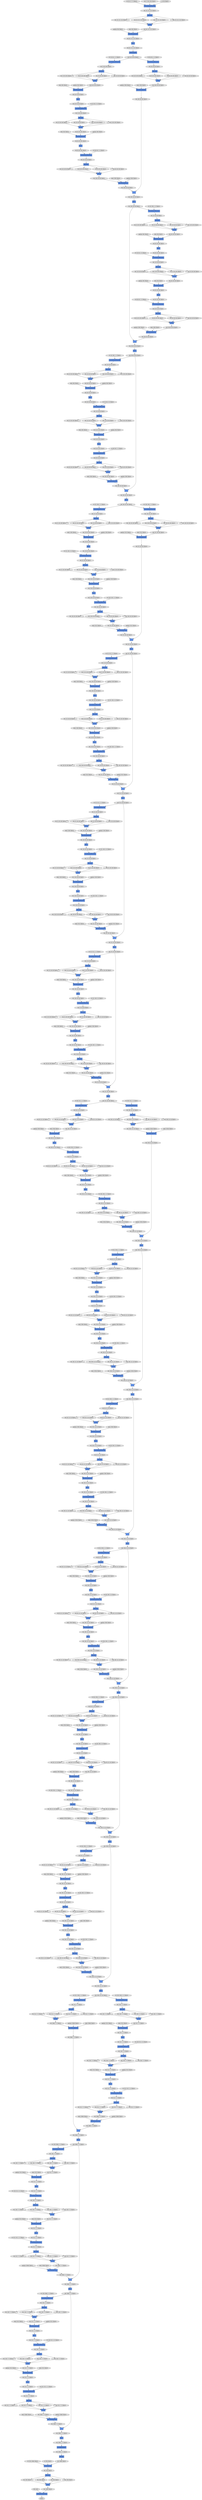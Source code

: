 digraph graphname{rankdir=TB;46994276974672 [label="(64, 2048, 7, 7), float32",shape="octagon",fillcolor="#E0E0E0",style="filled"];46994276843600 [label="Convolution2DFunction",shape="record",fillcolor="#6495ED",style="filled"];46994276679760 [label="Convolution2DFunction",shape="record",fillcolor="#6495ED",style="filled"];46994269765712 [label="Convolution2DFunction",shape="record",fillcolor="#6495ED",style="filled"];46994277007504 [label="Convolution2DFunction",shape="record",fillcolor="#6495ED",style="filled"];46994276810896 [label="(64, 1024, 14, 14), float32",shape="octagon",fillcolor="#E0E0E0",style="filled"];46994276679824 [label="(64, 128, 28, 28), float32",shape="octagon",fillcolor="#E0E0E0",style="filled"];46994269765776 [label="(64, 64, 56, 56), float32",shape="octagon",fillcolor="#E0E0E0",style="filled"];46994276974800 [label="(64, 512, 7, 7), float32",shape="octagon",fillcolor="#E0E0E0",style="filled"];46994276843728 [label="(64, 256, 14, 14), float32",shape="octagon",fillcolor="#E0E0E0",style="filled"];46994276810960 [label="(64, 256, 14, 14), float32",shape="octagon",fillcolor="#E0E0E0",style="filled"];46992835412176 [label="gamma: (128), float32",shape="octagon",fillcolor="#E0E0E0",style="filled"];46994277007632 [label="(64, 512, 7, 7), float32",shape="octagon",fillcolor="#E0E0E0",style="filled"];46994276974864 [label="Concat",shape="record",fillcolor="#6495ED",style="filled"];46994276745488 [label="(64, 256, 14, 14), float32",shape="octagon",fillcolor="#E0E0E0",style="filled"];46992835346704 [label="beta: (128), float32",shape="octagon",fillcolor="#E0E0E0",style="filled"];46994276745552 [label="(64, 1024, 14, 14), float32",shape="octagon",fillcolor="#E0E0E0",style="filled"];46992835379536 [label="W: (32, 512, 1, 1), float32",shape="octagon",fillcolor="#E0E0E0",style="filled"];46994269765968 [label="_ + _",shape="record",fillcolor="#6495ED",style="filled"];46992835805648 [label="beta: (512), float32",shape="octagon",fillcolor="#E0E0E0",style="filled"];46994269766096 [label="(64, 64, 56, 56), float32",shape="octagon",fillcolor="#E0E0E0",style="filled"];46994276811344 [label="(64, 256, 14, 14), float32",shape="octagon",fillcolor="#E0E0E0",style="filled"];46994276745808 [label="(64, 1024, 14, 14), float32",shape="octagon",fillcolor="#E0E0E0",style="filled"];46994276680272 [label="(64, 32, 28, 28), float32",shape="octagon",fillcolor="#E0E0E0",style="filled"];46992835379792 [label="gamma: (128), float32",shape="octagon",fillcolor="#E0E0E0",style="filled"];46994276975248 [label="(64, 512, 7, 7), float32",shape="octagon",fillcolor="#E0E0E0",style="filled"];46994276844176 [label="(64, 64, 14, 14), float32",shape="octagon",fillcolor="#E0E0E0",style="filled"];46992835412624 [label="beta: (128), float32",shape="octagon",fillcolor="#E0E0E0",style="filled"];46994269766224 [label="(64, 16, 56, 56), float32",shape="octagon",fillcolor="#E0E0E0",style="filled"];46994277008080 [label="(64, 128, 7, 7), float32",shape="octagon",fillcolor="#E0E0E0",style="filled"];46992835347152 [label="W: (32, 128, 3, 3), float32",shape="octagon",fillcolor="#E0E0E0",style="filled"];46994269766352 [label="AllGather",shape="record",fillcolor="#6495ED",style="filled"];46994276811536 [label="(64, 256, 14, 14), float32",shape="octagon",fillcolor="#E0E0E0",style="filled"];46994276746000 [label="(64, 1024, 14, 14), float32",shape="octagon",fillcolor="#E0E0E0",style="filled"];46994269766416 [label="(64, 16, 56, 56), float32",shape="octagon",fillcolor="#E0E0E0",style="filled"];46994276975440 [label="(64, 512, 7, 7), float32",shape="octagon",fillcolor="#E0E0E0",style="filled"];46994276811600 [label="(64, 256, 14, 14), float32",shape="octagon",fillcolor="#E0E0E0",style="filled"];46994269766480 [label="(64, 16, 56, 56), float32",shape="octagon",fillcolor="#E0E0E0",style="filled"];46992835806096 [label="W: (512, 512, 1, 1), float32",shape="octagon",fillcolor="#E0E0E0",style="filled"];46994276975504 [label="(64, 512, 7, 7), float32",shape="octagon",fillcolor="#E0E0E0",style="filled"];46994269766544 [label="(64, 16, 56, 56), float32",shape="octagon",fillcolor="#E0E0E0",style="filled"];46994276811728 [label="Concat",shape="record",fillcolor="#6495ED",style="filled"];46994276680656 [label="(64, 32, 28, 28), float32",shape="octagon",fillcolor="#E0E0E0",style="filled"];46992835347408 [label="gamma: (128), float32",shape="octagon",fillcolor="#E0E0E0",style="filled"];46994269766608 [label="BatchNormalization",shape="record",fillcolor="#6495ED",style="filled"];46994276844560 [label="(64, 64, 14, 14), float32",shape="octagon",fillcolor="#E0E0E0",style="filled"];46992835380240 [label="beta: (128), float32",shape="octagon",fillcolor="#E0E0E0",style="filled"];46994277008464 [label="(64, 128, 7, 7), float32",shape="octagon",fillcolor="#E0E0E0",style="filled"];46994276811856 [label="AllGather",shape="record",fillcolor="#6495ED",style="filled"];46992835413072 [label="W: (32, 128, 3, 3), float32",shape="octagon",fillcolor="#E0E0E0",style="filled"];46992835806352 [label="gamma: (2048), float32",shape="octagon",fillcolor="#E0E0E0",style="filled"];46994276975760 [label="AllGather",shape="record",fillcolor="#6495ED",style="filled"];46994276680848 [label="(64, 32, 28, 28), float32",shape="octagon",fillcolor="#E0E0E0",style="filled"];46994276844752 [label="(64, 64, 14, 14), float32",shape="octagon",fillcolor="#E0E0E0",style="filled"];46994276746448 [label="(64, 1024, 14, 14), float32",shape="octagon",fillcolor="#E0E0E0",style="filled"];46994276680912 [label="(64, 32, 28, 28), float32",shape="octagon",fillcolor="#E0E0E0",style="filled"];46994269766864 [label="Concat",shape="record",fillcolor="#6495ED",style="filled"];46994277008656 [label="(64, 128, 7, 7), float32",shape="octagon",fillcolor="#E0E0E0",style="filled"];46994276844816 [label="(64, 64, 14, 14), float32",shape="octagon",fillcolor="#E0E0E0",style="filled"];46994276680976 [label="BatchNormalization",shape="record",fillcolor="#6495ED",style="filled"];46994269766928 [label="AllGather",shape="record",fillcolor="#6495ED",style="filled"];46994277008720 [label="(64, 128, 7, 7), float32",shape="octagon",fillcolor="#E0E0E0",style="filled"];46994276844880 [label="BatchNormalization",shape="record",fillcolor="#6495ED",style="filled"];46994276812112 [label="(64, 256, 14, 14), float32",shape="octagon",fillcolor="#E0E0E0",style="filled"];46994276746576 [label="(64, 64, 14, 14), float32",shape="octagon",fillcolor="#E0E0E0",style="filled"];46994277008784 [label="BatchNormalization",shape="record",fillcolor="#6495ED",style="filled"];46994276976016 [label="(64, 512, 7, 7), float32",shape="octagon",fillcolor="#E0E0E0",style="filled"];46994276812176 [label="(64, 1024, 14, 14), float32",shape="octagon",fillcolor="#E0E0E0",style="filled"];46992835413328 [label="gamma: (128), float32",shape="octagon",fillcolor="#E0E0E0",style="filled"];46994276976080 [label="(64, 2048, 7, 7), float32",shape="octagon",fillcolor="#E0E0E0",style="filled"];46994276681168 [label="AllGather",shape="record",fillcolor="#6495ED",style="filled"];46992835380688 [label="W: (32, 128, 3, 3), float32",shape="octagon",fillcolor="#E0E0E0",style="filled"];46992835347856 [label="beta: (128), float32",shape="octagon",fillcolor="#E0E0E0",style="filled"];46994276845072 [label="AllGather",shape="record",fillcolor="#6495ED",style="filled"];46994276681232 [label="Concat",shape="record",fillcolor="#6495ED",style="filled"];46994269767184 [label="(64, 64, 56, 56), float32",shape="octagon",fillcolor="#E0E0E0",style="filled"];46994269767120 [label="(64, 64, 56, 56), float32",shape="octagon",fillcolor="#E0E0E0",style="filled"];46992835806800 [label="beta: (2048), float32",shape="octagon",fillcolor="#E0E0E0",style="filled"];46994277008976 [label="AllGather",shape="record",fillcolor="#6495ED",style="filled"];46994276845136 [label="Concat",shape="record",fillcolor="#6495ED",style="filled"];46994277009040 [label="Concat",shape="record",fillcolor="#6495ED",style="filled"];46994276812432 [label="(64, 1024, 14, 14), float32",shape="octagon",fillcolor="#E0E0E0",style="filled"];46994269767312 [label="(64, 256, 56, 56), float32",shape="octagon",fillcolor="#E0E0E0",style="filled"];46992575858320 [label="Concat",shape="record",fillcolor="#6495ED",style="filled"];46994276976336 [label="(64, 2048, 7, 7), float32",shape="octagon",fillcolor="#E0E0E0",style="filled"];46994276845264 [label="Concat",shape="record",fillcolor="#6495ED",style="filled"];46994276681424 [label="(64, 32, 28, 28), float32",shape="octagon",fillcolor="#E0E0E0",style="filled"];46992835380944 [label="gamma: (128), float32",shape="octagon",fillcolor="#E0E0E0",style="filled"];46994277009168 [label="Concat",shape="record",fillcolor="#6495ED",style="filled"];46994276845328 [label="(64, 64, 14, 14), float32",shape="octagon",fillcolor="#E0E0E0",style="filled"];46994276747024 [label="(64, 64, 14, 14), float32",shape="octagon",fillcolor="#E0E0E0",style="filled"];46994276681488 [label="(64, 128, 28, 28), float32",shape="octagon",fillcolor="#E0E0E0",style="filled"];46994277009232 [label="(64, 128, 7, 7), float32",shape="octagon",fillcolor="#E0E0E0",style="filled"];46994276845392 [label="(64, 256, 14, 14), float32",shape="octagon",fillcolor="#E0E0E0",style="filled"];46994276681552 [label="(64, 512, 28, 28), float32",shape="octagon",fillcolor="#E0E0E0",style="filled"];46992835413776 [label="beta: (128), float32",shape="octagon",fillcolor="#E0E0E0",style="filled"];46994277009296 [label="(64, 512, 7, 7), float32",shape="octagon",fillcolor="#E0E0E0",style="filled"];46994276976528 [label="(64, 2048, 7, 7), float32",shape="octagon",fillcolor="#E0E0E0",style="filled"];46994276845456 [label="(64, 1024, 14, 14), float32",shape="octagon",fillcolor="#E0E0E0",style="filled"];46992835348304 [label="W: (128, 128, 1, 1), float32",shape="octagon",fillcolor="#E0E0E0",style="filled"];46994277009360 [label="(64, 2048, 7, 7), float32",shape="octagon",fillcolor="#E0E0E0",style="filled"];46994276747216 [label="(64, 64, 14, 14), float32",shape="octagon",fillcolor="#E0E0E0",style="filled"];46994269767568 [label="(64, 64, 56, 56), float32",shape="octagon",fillcolor="#E0E0E0",style="filled"];46994276747280 [label="(64, 64, 14, 14), float32",shape="octagon",fillcolor="#E0E0E0",style="filled"];46994276681744 [label="(64, 128, 28, 28), float32",shape="octagon",fillcolor="#E0E0E0",style="filled"];46994276845648 [label="(64, 256, 14, 14), float32",shape="octagon",fillcolor="#E0E0E0",style="filled"];46994276747344 [label="BatchNormalization",shape="record",fillcolor="#6495ED",style="filled"];46992835348560 [label="gamma: (512), float32",shape="octagon",fillcolor="#E0E0E0",style="filled"];46994269767760 [label="Convolution2DFunction",shape="record",fillcolor="#6495ED",style="filled"];46994277009552 [label="(64, 512, 7, 7), float32",shape="octagon",fillcolor="#E0E0E0",style="filled"];46994276681872 [label="_ + _",shape="record",fillcolor="#6495ED",style="filled"];46992835381392 [label="beta: (128), float32",shape="octagon",fillcolor="#E0E0E0",style="filled"];46994269767824 [label="(64, 64, 56, 56), float32",shape="octagon",fillcolor="#E0E0E0",style="filled"];46994276845776 [label="_ + _",shape="record",fillcolor="#6495ED",style="filled"];46994276813008 [label="(64, 1024, 14, 14), float32",shape="octagon",fillcolor="#E0E0E0",style="filled"];46992835414224 [label="W: (128, 128, 1, 1), float32",shape="octagon",fillcolor="#E0E0E0",style="filled"];46994269767888 [label="ReLU",shape="record",fillcolor="#6495ED",style="filled"];46992835807504 [label="W: (250, 2048), float32",shape="octagon",fillcolor="#E0E0E0",style="filled"];46994277009680 [label="_ + _",shape="record",fillcolor="#6495ED",style="filled"];46994276747536 [label="AllGather",shape="record",fillcolor="#6495ED",style="filled"];46994276682000 [label="(64, 128, 28, 28), float32",shape="octagon",fillcolor="#E0E0E0",style="filled"];46994276976976 [label="(64, 2048, 7, 7), float32",shape="octagon",fillcolor="#E0E0E0",style="filled"];46994276845904 [label="(64, 256, 14, 14), float32",shape="octagon",fillcolor="#E0E0E0",style="filled"];46994276747600 [label="AllGather",shape="record",fillcolor="#6495ED",style="filled"];46994269767952 [label="Concat",shape="record",fillcolor="#6495ED",style="filled"];46994277009808 [label="(64, 512, 7, 7), float32",shape="octagon",fillcolor="#E0E0E0",style="filled"];46994276747664 [label="Concat",shape="record",fillcolor="#6495ED",style="filled"];46994276682128 [label="AllGather",shape="record",fillcolor="#6495ED",style="filled"];46994276977104 [label="(64, 128, 7, 7), float32",shape="octagon",fillcolor="#E0E0E0",style="filled"];46994276813264 [label="(64, 64, 14, 14), float32",shape="octagon",fillcolor="#E0E0E0",style="filled"];46994276747728 [label="Concat",shape="record",fillcolor="#6495ED",style="filled"];46992835414480 [label="gamma: (512), float32",shape="octagon",fillcolor="#E0E0E0",style="filled"];46994276747792 [label="(64, 64, 14, 14), float32",shape="octagon",fillcolor="#E0E0E0",style="filled"];46992835349008 [label="beta: (512), float32",shape="octagon",fillcolor="#E0E0E0",style="filled"];46994269768208 [label="(64, 256, 56, 56), float32",shape="octagon",fillcolor="#E0E0E0",style="filled"];46994269768144 [label="(64, 64, 56, 56), float32",shape="octagon",fillcolor="#E0E0E0",style="filled"];46994276747856 [label="(64, 256, 14, 14), float32",shape="octagon",fillcolor="#E0E0E0",style="filled"];46994276682320 [label="ReLU",shape="record",fillcolor="#6495ED",style="filled"];46992835381840 [label="W: (128, 128, 1, 1), float32",shape="octagon",fillcolor="#E0E0E0",style="filled"];46994269768272 [label="BatchNormalization",shape="record",fillcolor="#6495ED",style="filled"];46992835807888 [label="b: (250), float32",shape="octagon",fillcolor="#E0E0E0",style="filled"];46994276747920 [label="Convolution2DFunction",shape="record",fillcolor="#6495ED",style="filled"];46994276682384 [label="(64, 128, 28, 28), float32",shape="octagon",fillcolor="#E0E0E0",style="filled"];46994269768336 [label="(64, 64, 56, 56), float32",shape="octagon",fillcolor="#E0E0E0",style="filled"];46994276846288 [label="(64, 256, 14, 14), float32",shape="octagon",fillcolor="#E0E0E0",style="filled"];46994277010192 [label="(64, 512, 7, 7), float32",shape="octagon",fillcolor="#E0E0E0",style="filled"];46994276813584 [label="(64, 64, 14, 14), float32",shape="octagon",fillcolor="#E0E0E0",style="filled"];46994269768464 [label="(64, 256, 56, 56), float32",shape="octagon",fillcolor="#E0E0E0",style="filled"];46994276977488 [label="(64, 128, 7, 7), float32",shape="octagon",fillcolor="#E0E0E0",style="filled"];46994276813648 [label="Concat",shape="record",fillcolor="#6495ED",style="filled"];46994276748112 [label="(64, 256, 14, 14), float32",shape="octagon",fillcolor="#E0E0E0",style="filled"];46992835382096 [label="gamma: (512), float32",shape="octagon",fillcolor="#E0E0E0",style="filled"];46994276977552 [label="Concat",shape="record",fillcolor="#6495ED",style="filled"];46992835414928 [label="beta: (512), float32",shape="octagon",fillcolor="#E0E0E0",style="filled"];46994269768592 [label="Convolution2DFunction",shape="record",fillcolor="#6495ED",style="filled"];46994276682704 [label="(64, 128, 28, 28), float32",shape="octagon",fillcolor="#E0E0E0",style="filled"];46992835349456 [label="W: (128, 256, 1, 1), float32",shape="octagon",fillcolor="#E0E0E0",style="filled"];46994276846608 [label="(64, 256, 14, 14), float32",shape="octagon",fillcolor="#E0E0E0",style="filled"];46994276813840 [label="ReLU",shape="record",fillcolor="#6495ED",style="filled"];46994269768720 [label="(64, 16, 56, 56), float32",shape="octagon",fillcolor="#E0E0E0",style="filled"];46994277010512 [label="(64, 512, 7, 7), float32",shape="octagon",fillcolor="#E0E0E0",style="filled"];46994276977744 [label="ReLU",shape="record",fillcolor="#6495ED",style="filled"];46994276813904 [label="(64, 64, 14, 14), float32",shape="octagon",fillcolor="#E0E0E0",style="filled"];46994276748368 [label="(64, 256, 14, 14), float32",shape="octagon",fillcolor="#E0E0E0",style="filled"];46994276977808 [label="(64, 128, 7, 7), float32",shape="octagon",fillcolor="#E0E0E0",style="filled"];46994276813968 [label="AllGather",shape="record",fillcolor="#6495ED",style="filled"];46994269768784 [label="Convolution2DFunction",shape="record",fillcolor="#6495ED",style="filled"];46994269768848 [label="(64, 256, 56, 56), float32",shape="octagon",fillcolor="#E0E0E0",style="filled"];46994276977872 [label="AllGather",shape="record",fillcolor="#6495ED",style="filled"];46992835349712 [label="gamma: (512), float32",shape="octagon",fillcolor="#E0E0E0",style="filled"];46994276846864 [label="ReLU",shape="record",fillcolor="#6495ED",style="filled"];46994276683024 [label="(64, 128, 28, 28), float32",shape="octagon",fillcolor="#E0E0E0",style="filled"];46992835382544 [label="beta: (512), float32",shape="octagon",fillcolor="#E0E0E0",style="filled"];46994269768976 [label="(64, 16, 56, 56), float32",shape="octagon",fillcolor="#E0E0E0",style="filled"];46994277010768 [label="ReLU",shape="record",fillcolor="#6495ED",style="filled"];46994276846928 [label="(64, 256, 14, 14), float32",shape="octagon",fillcolor="#E0E0E0",style="filled"];46994276814160 [label="Convolution2DFunction",shape="record",fillcolor="#6495ED",style="filled"];46994276748624 [label="Convolution2DFunction",shape="record",fillcolor="#6495ED",style="filled"];46994277010832 [label="(64, 512, 7, 7), float32",shape="octagon",fillcolor="#E0E0E0",style="filled"];46994276978064 [label="Convolution2DFunction",shape="record",fillcolor="#6495ED",style="filled"];46994276846992 [label="ReLU",shape="record",fillcolor="#6495ED",style="filled"];46994276814224 [label="(64, 64, 14, 14), float32",shape="octagon",fillcolor="#E0E0E0",style="filled"];46994277010896 [label="ReLU",shape="record",fillcolor="#6495ED",style="filled"];46994276978128 [label="(64, 128, 7, 7), float32",shape="octagon",fillcolor="#E0E0E0",style="filled"];46994276847056 [label="AllGather",shape="record",fillcolor="#6495ED",style="filled"];46994276814288 [label="(64, 256, 14, 14), float32",shape="octagon",fillcolor="#E0E0E0",style="filled"];46994277010960 [label="AllGather",shape="record",fillcolor="#6495ED",style="filled"];46994276978192 [label="(64, 512, 7, 7), float32",shape="octagon",fillcolor="#E0E0E0",style="filled"];46994276814352 [label="BatchNormalization",shape="record",fillcolor="#6495ED",style="filled"];46994276748752 [label="BatchNormalization",shape="record",fillcolor="#6495ED",style="filled"];46994276978256 [label="BatchNormalization",shape="record",fillcolor="#6495ED",style="filled"];46994276847184 [label="Convolution2DFunction",shape="record",fillcolor="#6495ED",style="filled"];46994276814416 [label="(64, 64, 14, 14), float32",shape="octagon",fillcolor="#E0E0E0",style="filled"];46994276748816 [label="(64, 64, 14, 14), float32",shape="octagon",fillcolor="#E0E0E0",style="filled"];46994277011088 [label="Convolution2DFunction",shape="record",fillcolor="#6495ED",style="filled"];46994276978320 [label="(64, 128, 7, 7), float32",shape="octagon",fillcolor="#E0E0E0",style="filled"];46994276847248 [label="(64, 256, 14, 14), float32",shape="octagon",fillcolor="#E0E0E0",style="filled"];46994276814480 [label="ReLU",shape="record",fillcolor="#6495ED",style="filled"];46994277011152 [label="(64, 512, 7, 7), float32",shape="octagon",fillcolor="#E0E0E0",style="filled"];46994276978384 [label="ReLU",shape="record",fillcolor="#6495ED",style="filled"];46994276847312 [label="(64, 1024, 14, 14), float32",shape="octagon",fillcolor="#E0E0E0",style="filled"];46994276683472 [label="BatchNormalization",shape="record",fillcolor="#6495ED",style="filled"];46994277011216 [label="(64, 2048, 7, 7), float32",shape="octagon",fillcolor="#E0E0E0",style="filled"];46994276847376 [label="BatchNormalization",shape="record",fillcolor="#6495ED",style="filled"];46994276683536 [label="(64, 128, 28, 28), float32",shape="octagon",fillcolor="#E0E0E0",style="filled"];46992835415824 [label="gamma: (128), float32",shape="octagon",fillcolor="#E0E0E0",style="filled"];46994277011280 [label="BatchNormalization",shape="record",fillcolor="#6495ED",style="filled"];46994276847440 [label="(64, 256, 14, 14), float32",shape="octagon",fillcolor="#E0E0E0",style="filled"];46994276749136 [label="(64, 64, 14, 14), float32",shape="octagon",fillcolor="#E0E0E0",style="filled"];46994269769552 [label="ReLU",shape="record",fillcolor="#6495ED",style="filled"];46994277011344 [label="(64, 512, 7, 7), float32",shape="octagon",fillcolor="#E0E0E0",style="filled"];46994276814736 [label="(64, 256, 14, 14), float32",shape="octagon",fillcolor="#E0E0E0",style="filled"];46994276749200 [label="ReLU",shape="record",fillcolor="#6495ED",style="filled"];46992835383184 [label="W: (32, 512, 1, 1), float32",shape="octagon",fillcolor="#E0E0E0",style="filled"];46994276978640 [label="(64, 512, 7, 7), float32",shape="octagon",fillcolor="#E0E0E0",style="filled"];46994269769616 [label="BatchNormalization",shape="record",fillcolor="#6495ED",style="filled"];46994269769680 [label="(64, 16, 56, 56), float32",shape="octagon",fillcolor="#E0E0E0",style="filled"];46994220723728 [label="(64, 16, 56, 56), float32",shape="octagon",fillcolor="#E0E0E0",style="filled"];46994269765840 [label="(64, 64, 56, 56), float32",shape="octagon",fillcolor="#E0E0E0",style="filled"];46994276716624 [label="(64, 64, 14, 14), float32",shape="octagon",fillcolor="#E0E0E0",style="filled"];46992835219664 [label="beta: (64), float32",shape="octagon",fillcolor="#E0E0E0",style="filled"];46992835514640 [label="gamma: (256), float32",shape="octagon",fillcolor="#E0E0E0",style="filled"];46994220723792 [label="BatchNormalization",shape="record",fillcolor="#6495ED",style="filled"];46992835547472 [label="beta: (256), float32",shape="octagon",fillcolor="#E0E0E0",style="filled"];46994276717008 [label="AllGather",shape="record",fillcolor="#6495ED",style="filled"];46994276717072 [label="(64, 64, 14, 14), float32",shape="octagon",fillcolor="#E0E0E0",style="filled"];46994276717136 [label="(64, 256, 14, 14), float32",shape="octagon",fillcolor="#E0E0E0",style="filled"];46992835220112 [label="W: (16, 64, 3, 3), float32",shape="octagon",fillcolor="#E0E0E0",style="filled"];46992835515088 [label="beta: (256), float32",shape="octagon",fillcolor="#E0E0E0",style="filled"];46992835547920 [label="W: (64, 256, 3, 3), float32",shape="octagon",fillcolor="#E0E0E0",style="filled"];46994276717392 [label="(64, 256, 14, 14), float32",shape="octagon",fillcolor="#E0E0E0",style="filled"];46992835220368 [label="gamma: (64), float32",shape="octagon",fillcolor="#E0E0E0",style="filled"];46992835548176 [label="gamma: (256), float32",shape="octagon",fillcolor="#E0E0E0",style="filled"];46994276717648 [label="(64, 256, 14, 14), float32",shape="octagon",fillcolor="#E0E0E0",style="filled"];46992835515536 [label="W: (64, 256, 3, 3), float32",shape="octagon",fillcolor="#E0E0E0",style="filled"];46994269639824 [label="(64, 256, 56, 56), float32",shape="octagon",fillcolor="#E0E0E0",style="filled"];46994276717776 [label="AllGather",shape="record",fillcolor="#6495ED",style="filled"];46994269639888 [label="Concat",shape="record",fillcolor="#6495ED",style="filled"];46992835220816 [label="beta: (64), float32",shape="octagon",fillcolor="#E0E0E0",style="filled"];46992835515792 [label="gamma: (256), float32",shape="octagon",fillcolor="#E0E0E0",style="filled"];46994269640080 [label="AllGather",shape="record",fillcolor="#6495ED",style="filled"];46992835548624 [label="beta: (256), float32",shape="octagon",fillcolor="#E0E0E0",style="filled"];46994276718032 [label="(64, 256, 14, 14), float32",shape="octagon",fillcolor="#E0E0E0",style="filled"];46994269640144 [label="ReLU",shape="record",fillcolor="#6495ED",style="filled"];46994269640208 [label="(64, 256, 56, 56), float32",shape="octagon",fillcolor="#E0E0E0",style="filled"];46994220756624 [label="Concat",shape="record",fillcolor="#6495ED",style="filled"];46994269640272 [label="(64, 64, 56, 56), float32",shape="octagon",fillcolor="#E0E0E0",style="filled"];46994269640400 [label="Convolution2DFunction",shape="record",fillcolor="#6495ED",style="filled"];46994276718352 [label="(64, 256, 14, 14), float32",shape="octagon",fillcolor="#E0E0E0",style="filled"];46994269640464 [label="(64, 256, 56, 56), float32",shape="octagon",fillcolor="#E0E0E0",style="filled"];46992835221264 [label="W: (64, 64, 1, 1), float32",shape="octagon",fillcolor="#E0E0E0",style="filled"];46992835516240 [label="beta: (256), float32",shape="octagon",fillcolor="#E0E0E0",style="filled"];46994276718416 [label="Concat",shape="record",fillcolor="#6495ED",style="filled"];46994269640528 [label="(64, 16, 56, 56), float32",shape="octagon",fillcolor="#E0E0E0",style="filled"];46992835549072 [label="W: (256, 256, 1, 1), float32",shape="octagon",fillcolor="#E0E0E0",style="filled"];46994269640592 [label="(64, 16, 56, 56), float32",shape="octagon",fillcolor="#E0E0E0",style="filled"];46992580745168 [label="W: (16, 3, 7, 7), float32",shape="octagon",fillcolor="#E0E0E0",style="filled"];46994276718608 [label="ReLU",shape="record",fillcolor="#6495ED",style="filled"];46992835221520 [label="gamma: (256), float32",shape="octagon",fillcolor="#E0E0E0",style="filled"];46994276718672 [label="(64, 256, 14, 14), float32",shape="octagon",fillcolor="#E0E0E0",style="filled"];46992835549328 [label="gamma: (1024), float32",shape="octagon",fillcolor="#E0E0E0",style="filled"];46994269640848 [label="(64, 64, 56, 56), float32",shape="octagon",fillcolor="#E0E0E0",style="filled"];46992835516688 [label="W: (256, 256, 1, 1), float32",shape="octagon",fillcolor="#E0E0E0",style="filled"];46994269640976 [label="ReLU",shape="record",fillcolor="#6495ED",style="filled"];46994269641040 [label="(64, 64, 56, 56), float32",shape="octagon",fillcolor="#E0E0E0",style="filled"];46994276718992 [label="(64, 256, 14, 14), float32",shape="octagon",fillcolor="#E0E0E0",style="filled"];46994269641104 [label="(64, 256, 56, 56), float32",shape="octagon",fillcolor="#E0E0E0",style="filled"];46994276719056 [label="(64, 1024, 14, 14), float32",shape="octagon",fillcolor="#E0E0E0",style="filled"];46992835221968 [label="beta: (256), float32",shape="octagon",fillcolor="#E0E0E0",style="filled"];46992580745680 [label="gamma: (64), float32",shape="octagon",fillcolor="#E0E0E0",style="filled"];46992835516944 [label="gamma: (1024), float32",shape="octagon",fillcolor="#E0E0E0",style="filled"];46994276719120 [label="BatchNormalization",shape="record",fillcolor="#6495ED",style="filled"];46992835549776 [label="beta: (1024), float32",shape="octagon",fillcolor="#E0E0E0",style="filled"];46994276719184 [label="(64, 256, 14, 14), float32",shape="octagon",fillcolor="#E0E0E0",style="filled"];46994276719248 [label="Convolution2DFunction",shape="record",fillcolor="#6495ED",style="filled"];46994269641360 [label="(64, 16, 56, 56), float32",shape="octagon",fillcolor="#E0E0E0",style="filled"];46994276719312 [label="Convolution2DFunction",shape="record",fillcolor="#6495ED",style="filled"];46994269641424 [label="(64, 256, 56, 56), float32",shape="octagon",fillcolor="#E0E0E0",style="filled"];46994276683088 [label="ReLU",shape="record",fillcolor="#6495ED",style="filled"];46992580746000 [label="beta: (64), float32",shape="octagon",fillcolor="#E0E0E0",style="filled"];46994269641552 [label="(64, 16, 56, 56), float32",shape="octagon",fillcolor="#E0E0E0",style="filled"];46994276719504 [label="(64, 1024, 14, 14), float32",shape="octagon",fillcolor="#E0E0E0",style="filled"];46992835222416 [label="W: (64, 64, 1, 1), float32",shape="octagon",fillcolor="#E0E0E0",style="filled"];46992835517392 [label="beta: (1024), float32",shape="octagon",fillcolor="#E0E0E0",style="filled"];46994276719632 [label="(64, 256, 14, 14), float32",shape="octagon",fillcolor="#E0E0E0",style="filled"];46994269641744 [label="(64, 64, 56, 56), float32",shape="octagon",fillcolor="#E0E0E0",style="filled"];46994276683152 [label="Concat",shape="record",fillcolor="#6495ED",style="filled"];46994269641808 [label="Concat",shape="record",fillcolor="#6495ED",style="filled"];46992835222672 [label="gamma: (256), float32",shape="octagon",fillcolor="#E0E0E0",style="filled"];46994269641872 [label="(64, 64, 56, 56), float32",shape="octagon",fillcolor="#E0E0E0",style="filled"];46992835550416 [label="W: (64, 1024, 1, 1), float32",shape="octagon",fillcolor="#E0E0E0",style="filled"];46994269641936 [label="(64, 16, 56, 56), float32",shape="octagon",fillcolor="#E0E0E0",style="filled"];46994269642000 [label="(64, 256, 56, 56), float32",shape="octagon",fillcolor="#E0E0E0",style="filled"];46994269642064 [label="(64, 64, 56, 56), float32",shape="octagon",fillcolor="#E0E0E0",style="filled"];46994276720016 [label="Concat",shape="record",fillcolor="#6495ED",style="filled"];46992835550672 [label="gamma: (256), float32",shape="octagon",fillcolor="#E0E0E0",style="filled"];46994276720080 [label="(64, 256, 14, 14), float32",shape="octagon",fillcolor="#E0E0E0",style="filled"];46992580746768 [label="W: (16, 64, 1, 1), float32",shape="octagon",fillcolor="#E0E0E0",style="filled"];46992835518032 [label="W: (64, 1024, 1, 1), float32",shape="octagon",fillcolor="#E0E0E0",style="filled"];46992835223120 [label="beta: (256), float32",shape="octagon",fillcolor="#E0E0E0",style="filled"];46994276720272 [label="BatchNormalization",shape="record",fillcolor="#6495ED",style="filled"];46994269642384 [label="BatchNormalization",shape="record",fillcolor="#6495ED",style="filled"];46994276720336 [label="(64, 256, 14, 14), float32",shape="octagon",fillcolor="#E0E0E0",style="filled"];46994269642448 [label="(64, 64, 56, 56), float32",shape="octagon",fillcolor="#E0E0E0",style="filled"];46994276720400 [label="_ + _",shape="record",fillcolor="#6495ED",style="filled"];46994269642512 [label="AllGather",shape="record",fillcolor="#6495ED",style="filled"];46992580747024 [label="gamma: (64), float32",shape="octagon",fillcolor="#E0E0E0",style="filled"];46992835518288 [label="gamma: (256), float32",shape="octagon",fillcolor="#E0E0E0",style="filled"];46994276720464 [label="ReLU",shape="record",fillcolor="#6495ED",style="filled"];46992835551120 [label="beta: (256), float32",shape="octagon",fillcolor="#E0E0E0",style="filled"];46994276720528 [label="(64, 256, 14, 14), float32",shape="octagon",fillcolor="#E0E0E0",style="filled"];46992835223440 [label="_ + _",shape="record",fillcolor="#6495ED",style="filled"];46994276683344 [label="(64, 128, 28, 28), float32",shape="octagon",fillcolor="#E0E0E0",style="filled"];46994276950096 [label="(64, 512, 7, 7), float32",shape="octagon",fillcolor="#E0E0E0",style="filled"];46994276622416 [label="(64, 512, 28, 28), float32",shape="octagon",fillcolor="#E0E0E0",style="filled"];46994220752976 [label="(64, 16, 112, 112), float32",shape="octagon",fillcolor="#E0E0E0",style="filled"];46994269839504 [label="(64, 32, 28, 28), float32",shape="octagon",fillcolor="#E0E0E0",style="filled"];46994220753040 [label="Convolution2DFunction",shape="record",fillcolor="#6495ED",style="filled"];46994276622544 [label="(64, 512, 28, 28), float32",shape="octagon",fillcolor="#E0E0E0",style="filled"];46994276622608 [label="(64, 512, 28, 28), float32",shape="octagon",fillcolor="#E0E0E0",style="filled"];46994277048656 [label="LinearFunction",shape="record",fillcolor="#6495ED",style="filled"];46994276884816 [label="(64, 64, 14, 14), float32",shape="octagon",fillcolor="#E0E0E0",style="filled"];46994276683408 [label="(64, 512, 28, 28), float32",shape="octagon",fillcolor="#E0E0E0",style="filled"];46994269839696 [label="Convolution2DFunction",shape="record",fillcolor="#6495ED",style="filled"];46994277048720 [label="(64, 128, 7, 7), float32",shape="octagon",fillcolor="#E0E0E0",style="filled"];46992835649936 [label="beta: (256), float32",shape="octagon",fillcolor="#E0E0E0",style="filled"];46994276884880 [label="(64, 256, 14, 14), float32",shape="octagon",fillcolor="#E0E0E0",style="filled"];46992835584400 [label="W: (64, 256, 3, 3), float32",shape="octagon",fillcolor="#E0E0E0",style="filled"];46994277048784 [label="(64, 512, 7, 7), float32",shape="octagon",fillcolor="#E0E0E0",style="filled"];46994276884944 [label="(64, 1024, 14, 14), float32",shape="octagon",fillcolor="#E0E0E0",style="filled"];46994269839824 [label="(64, 128, 28, 28), float32",shape="octagon",fillcolor="#E0E0E0",style="filled"];46994269839760 [label="(64, 128, 28, 28), float32",shape="octagon",fillcolor="#E0E0E0",style="filled"];46994220753424 [label="Reshape",shape="record",fillcolor="#6495ED",style="filled"];46994277048848 [label="(64, 2048, 7, 7), float32",shape="octagon",fillcolor="#E0E0E0",style="filled"];46994276950544 [label="(64, 128, 7, 7), float32",shape="octagon",fillcolor="#E0E0E0",style="filled"];46994276622864 [label="(64, 32, 28, 28), float32",shape="octagon",fillcolor="#E0E0E0",style="filled"];46994220720720 [label="(64, 64, 56, 56), float32",shape="octagon",fillcolor="#E0E0E0",style="filled"];46994220720656 [label="(64, 16, 56, 56), float32",shape="octagon",fillcolor="#E0E0E0",style="filled"];46994276885136 [label="(64, 256, 14, 14), float32",shape="octagon",fillcolor="#E0E0E0",style="filled"];46992835584656 [label="gamma: (256), float32",shape="octagon",fillcolor="#E0E0E0",style="filled"];46994276622992 [label="(64, 512, 28, 28), float32",shape="octagon",fillcolor="#E0E0E0",style="filled"];46994269840016 [label="(64, 128, 28, 28), float32",shape="octagon",fillcolor="#E0E0E0",style="filled"];46994277049040 [label="(64, 512, 7, 7), float32",shape="octagon",fillcolor="#E0E0E0",style="filled"];46994220720784 [label="(64, 64, 56, 56), float32",shape="octagon",fillcolor="#E0E0E0",style="filled"];46994220720848 [label="AllGather",shape="record",fillcolor="#6495ED",style="filled"];46994220753552 [label="Convolution2DFunction",shape="record",fillcolor="#6495ED",style="filled"];46994269840144 [label="(64, 32, 28, 28), float32",shape="octagon",fillcolor="#E0E0E0",style="filled"];46994220753616 [label="(64, 16, 112, 112), float32",shape="octagon",fillcolor="#E0E0E0",style="filled"];46994277049168 [label="_ + _",shape="record",fillcolor="#6495ED",style="filled"];46992835650384 [label="W: (256, 256, 1, 1), float32",shape="octagon",fillcolor="#E0E0E0",style="filled"];46994276623184 [label="(64, 32, 28, 28), float32",shape="octagon",fillcolor="#E0E0E0",style="filled"];46994276950928 [label="(64, 128, 7, 7), float32",shape="octagon",fillcolor="#E0E0E0",style="filled"];46994276885392 [label="(64, 256, 14, 14), float32",shape="octagon",fillcolor="#E0E0E0",style="filled"];46994276623248 [label="(64, 32, 28, 28), float32",shape="octagon",fillcolor="#E0E0E0",style="filled"];46994269840272 [label="AllGather",shape="record",fillcolor="#6495ED",style="filled"];46994277049296 [label="(64, 512, 7, 7), float32",shape="octagon",fillcolor="#E0E0E0",style="filled"];46994276623312 [label="(64, 32, 28, 28), float32",shape="octagon",fillcolor="#E0E0E0",style="filled"];46994269840336 [label="(64, 32, 28, 28), float32",shape="octagon",fillcolor="#E0E0E0",style="filled"];46994220721040 [label="Concat",shape="record",fillcolor="#6495ED",style="filled"];46994276885520 [label="AllGather",shape="record",fillcolor="#6495ED",style="filled"];46994276623376 [label="Concat",shape="record",fillcolor="#6495ED",style="filled"];46994269840400 [label="(64, 32, 28, 28), float32",shape="octagon",fillcolor="#E0E0E0",style="filled"];46994220721168 [label="AllGather",shape="record",fillcolor="#6495ED",style="filled"];46994276951120 [label="(64, 128, 7, 7), float32",shape="octagon",fillcolor="#E0E0E0",style="filled"];46992835650640 [label="gamma: (1024), float32",shape="octagon",fillcolor="#E0E0E0",style="filled"];46992835585104 [label="beta: (256), float32",shape="octagon",fillcolor="#E0E0E0",style="filled"];46994269840464 [label="(64, 32, 28, 28), float32",shape="octagon",fillcolor="#E0E0E0",style="filled"];46994276951184 [label="(64, 128, 7, 7), float32",shape="octagon",fillcolor="#E0E0E0",style="filled"];46994269840528 [label="BatchNormalization",shape="record",fillcolor="#6495ED",style="filled"];46994220721232 [label="(64, 16, 56, 56), float32",shape="octagon",fillcolor="#E0E0E0",style="filled"];46994220721296 [label="(64, 16, 56, 56), float32",shape="octagon",fillcolor="#E0E0E0",style="filled"];46994276951248 [label="BatchNormalization",shape="record",fillcolor="#6495ED",style="filled"];46994220721360 [label="(64, 64, 56, 56), float32",shape="octagon",fillcolor="#E0E0E0",style="filled"];46994276885776 [label="(64, 256, 14, 14), float32",shape="octagon",fillcolor="#E0E0E0",style="filled"];46994276623632 [label="AllGather",shape="record",fillcolor="#6495ED",style="filled"];46994220721424 [label="Convolution2DFunction",shape="record",fillcolor="#6495ED",style="filled"];46994277049680 [label="(64, 512, 7, 7), float32",shape="octagon",fillcolor="#E0E0E0",style="filled"];46994220721488 [label="(64, 64, 56, 56), float32",shape="octagon",fillcolor="#E0E0E0",style="filled"];46994276951440 [label="AllGather",shape="record",fillcolor="#6495ED",style="filled"];46994276623760 [label="AllGather",shape="record",fillcolor="#6495ED",style="filled"];46994269840784 [label="Concat",shape="record",fillcolor="#6495ED",style="filled"];46994220721552 [label="ReLU",shape="record",fillcolor="#6495ED",style="filled"];46994276951504 [label="Concat",shape="record",fillcolor="#6495ED",style="filled"];46994276623824 [label="(64, 32, 28, 28), float32",shape="octagon",fillcolor="#E0E0E0",style="filled"];46994220721616 [label="(64, 16, 56, 56), float32",shape="octagon",fillcolor="#E0E0E0",style="filled"];46994220754384 [label="(64, 64, 112, 112), float32",shape="octagon",fillcolor="#E0E0E0",style="filled"];46992835651088 [label="beta: (1024), float32",shape="octagon",fillcolor="#E0E0E0",style="filled"];46992835585552 [label="W: (256, 256, 1, 1), float32",shape="octagon",fillcolor="#E0E0E0",style="filled"];46994276623888 [label="(64, 128, 28, 28), float32",shape="octagon",fillcolor="#E0E0E0",style="filled"];46994269840912 [label="AllGather",shape="record",fillcolor="#6495ED",style="filled"];46994276951632 [label="AllGather",shape="record",fillcolor="#6495ED",style="filled"];46994276623952 [label="(64, 128, 28, 28), float32",shape="octagon",fillcolor="#E0E0E0",style="filled"];46994269840976 [label="(64, 32, 28, 28), float32",shape="octagon",fillcolor="#E0E0E0",style="filled"];46994277050000 [label="(64, 512, 7, 7), float32",shape="octagon",fillcolor="#E0E0E0",style="filled"];46994276951696 [label="(64, 128, 7, 7), float32",shape="octagon",fillcolor="#E0E0E0",style="filled"];46994276886160 [label="(64, 256, 14, 14), float32",shape="octagon",fillcolor="#E0E0E0",style="filled"];46994269841040 [label="(64, 128, 28, 28), float32",shape="octagon",fillcolor="#E0E0E0",style="filled"];46994276951760 [label="(64, 512, 7, 7), float32",shape="octagon",fillcolor="#E0E0E0",style="filled"];46994276624080 [label="Convolution2DFunction",shape="record",fillcolor="#6495ED",style="filled"];46994269841104 [label="(64, 128, 28, 28), float32",shape="octagon",fillcolor="#E0E0E0",style="filled"];46994220721808 [label="AllGather",shape="record",fillcolor="#6495ED",style="filled"];46992835585808 [label="gamma: (1024), float32",shape="octagon",fillcolor="#E0E0E0",style="filled"];46994220754576 [label="AllGather",shape="record",fillcolor="#6495ED",style="filled"];46994276886352 [label="(64, 256, 14, 14), float32",shape="octagon",fillcolor="#E0E0E0",style="filled"];46994276624208 [label="(64, 128, 28, 28), float32",shape="octagon",fillcolor="#E0E0E0",style="filled"];46994220754768 [label="ReLU",shape="record",fillcolor="#6495ED",style="filled"];46994276886416 [label="(64, 256, 14, 14), float32",shape="octagon",fillcolor="#E0E0E0",style="filled"];46994269841296 [label="(64, 128, 28, 28), float32",shape="octagon",fillcolor="#E0E0E0",style="filled"];46994277050320 [label="(64, 512, 7, 7), float32",shape="octagon",fillcolor="#E0E0E0",style="filled"];46994276952016 [label="(64, 512, 7, 7), float32",shape="octagon",fillcolor="#E0E0E0",style="filled"];46994269841360 [label="(64, 128, 28, 28), float32",shape="octagon",fillcolor="#E0E0E0",style="filled"];46994269767056 [label="(64, 16, 56, 56), float32",shape="octagon",fillcolor="#E0E0E0",style="filled"];46994277050384 [label="ReLU",shape="record",fillcolor="#6495ED",style="filled"];46994276886544 [label="Concat",shape="record",fillcolor="#6495ED",style="filled"];46994276624400 [label="(64, 32, 28, 28), float32",shape="octagon",fillcolor="#E0E0E0",style="filled"];46994220722192 [label="(64, 64, 56, 56), float32",shape="octagon",fillcolor="#E0E0E0",style="filled"];46994220722256 [label="(64, 16, 56, 56), float32",shape="octagon",fillcolor="#E0E0E0",style="filled"];46994220754960 [label="BatchNormalization",shape="record",fillcolor="#6495ED",style="filled"];46994276886672 [label="AllGather",shape="record",fillcolor="#6495ED",style="filled"];46994269841552 [label="BatchNormalization",shape="record",fillcolor="#6495ED",style="filled"];46994220755088 [label="(64, 64, 112, 112), float32",shape="octagon",fillcolor="#E0E0E0",style="filled"];46994276952272 [label="(64, 512, 7, 7), float32",shape="octagon",fillcolor="#E0E0E0",style="filled"];46992835651792 [label="W: (128, 1024, 1, 1), float32",shape="octagon",fillcolor="#E0E0E0",style="filled"];46994276886736 [label="ReLU",shape="record",fillcolor="#6495ED",style="filled"];46992835586256 [label="beta: (1024), float32",shape="octagon",fillcolor="#E0E0E0",style="filled"];46994277050640 [label="(64, 512, 7, 7), float32",shape="octagon",fillcolor="#E0E0E0",style="filled"];46994276886800 [label="BatchNormalization",shape="record",fillcolor="#6495ED",style="filled"];46994269841680 [label="ReLU",shape="record",fillcolor="#6495ED",style="filled"];46994220722384 [label="(64, 64, 56, 56), float32",shape="octagon",fillcolor="#E0E0E0",style="filled"];46994277050704 [label="(64, 2048, 7, 7), float32",shape="octagon",fillcolor="#E0E0E0",style="filled"];46994276952400 [label="ReLU",shape="record",fillcolor="#6495ED",style="filled"];46994276886864 [label="Convolution2DFunction",shape="record",fillcolor="#6495ED",style="filled"];46994276624720 [label="(64, 32, 28, 28), float32",shape="octagon",fillcolor="#E0E0E0",style="filled"];46994276886928 [label="(64, 256, 14, 14), float32",shape="octagon",fillcolor="#E0E0E0",style="filled"];46994277050768 [label="BatchNormalization",shape="record",fillcolor="#6495ED",style="filled"];46994269841744 [label="(64, 128, 28, 28), float32",shape="octagon",fillcolor="#E0E0E0",style="filled"];46994220722512 [label="Convolution2DFunction",shape="record",fillcolor="#6495ED",style="filled"];46994277050832 [label="(64, 512, 7, 7), float32",shape="octagon",fillcolor="#E0E0E0",style="filled"];46992835652048 [label="gamma: (512), float32",shape="octagon",fillcolor="#E0E0E0",style="filled"];46994276886992 [label="(64, 1024, 14, 14), float32",shape="octagon",fillcolor="#E0E0E0",style="filled"];46994269841872 [label="(64, 128, 28, 28), float32",shape="octagon",fillcolor="#E0E0E0",style="filled"];46994276887056 [label="Convolution2DFunction",shape="record",fillcolor="#6495ED",style="filled"];46994269841936 [label="Concat",shape="record",fillcolor="#6495ED",style="filled"];46994220722704 [label="Concat",shape="record",fillcolor="#6495ED",style="filled"];46994220722640 [label="(64, 64, 56, 56), float32",shape="octagon",fillcolor="#E0E0E0",style="filled"];46994276952656 [label="(64, 512, 7, 7), float32",shape="octagon",fillcolor="#E0E0E0",style="filled"];46994276624976 [label="Convolution2DFunction",shape="record",fillcolor="#6495ED",style="filled"];46994269842000 [label="(64, 128, 28, 28), float32",shape="octagon",fillcolor="#E0E0E0",style="filled"];46994220722768 [label="(64, 64, 56, 56), float32",shape="octagon",fillcolor="#E0E0E0",style="filled"];46994276625040 [label="(64, 32, 28, 28), float32",shape="octagon",fillcolor="#E0E0E0",style="filled"];46994269842064 [label="(64, 128, 28, 28), float32",shape="octagon",fillcolor="#E0E0E0",style="filled"];46994220722832 [label="BatchNormalization",shape="record",fillcolor="#6495ED",style="filled"];46994276887248 [label="(64, 1024, 14, 14), float32",shape="octagon",fillcolor="#E0E0E0",style="filled"];46994276625104 [label="Concat",shape="record",fillcolor="#6495ED",style="filled"];46994220722896 [label="Concat",shape="record",fillcolor="#6495ED",style="filled"];46994277051152 [label="(64, 2048, 7, 7), float32",shape="octagon",fillcolor="#E0E0E0",style="filled"];46994269842192 [label="BatchNormalization",shape="record",fillcolor="#6495ED",style="filled"];46994220722960 [label="(64, 16, 56, 56), float32",shape="octagon",fillcolor="#E0E0E0",style="filled"];46992835586896 [label="W: (64, 1024, 1, 1), float32",shape="octagon",fillcolor="#E0E0E0",style="filled"];46994220755792 [label="(64, 16, 112, 112), float32",shape="octagon",fillcolor="#E0E0E0",style="filled"];46994276952976 [label="(64, 512, 7, 7), float32",shape="octagon",fillcolor="#E0E0E0",style="filled"];46992835652496 [label="beta: (512), float32",shape="octagon",fillcolor="#E0E0E0",style="filled"];46994276625296 [label="BatchNormalization",shape="record",fillcolor="#6495ED",style="filled"];46994269842320 [label="AllGather",shape="record",fillcolor="#6495ED",style="filled"];46994276953040 [label="Concat",shape="record",fillcolor="#6495ED",style="filled"];46994276625360 [label="(64, 32, 28, 28), float32",shape="octagon",fillcolor="#E0E0E0",style="filled"];46994220755920 [label="(64, 16, 112, 112), float32",shape="octagon",fillcolor="#E0E0E0",style="filled"];46994276625424 [label="(64, 128, 28, 28), float32",shape="octagon",fillcolor="#E0E0E0",style="filled"];46994220755984 [label="(64, 64, 112, 112), float32",shape="octagon",fillcolor="#E0E0E0",style="filled"];46992835587152 [label="gamma: (256), float32",shape="octagon",fillcolor="#E0E0E0",style="filled"];46994276625488 [label="BatchNormalization",shape="record",fillcolor="#6495ED",style="filled"];46994269842512 [label="Convolution2DFunction",shape="record",fillcolor="#6495ED",style="filled"];46994220723280 [label="(64, 64, 56, 56), float32",shape="octagon",fillcolor="#E0E0E0",style="filled"];46994276953232 [label="_ + _",shape="record",fillcolor="#6495ED",style="filled"];46994276625552 [label="(64, 32, 28, 28), float32",shape="octagon",fillcolor="#E0E0E0",style="filled"];46994269842576 [label="(64, 512, 28, 28), float32",shape="octagon",fillcolor="#E0E0E0",style="filled"];46994220723344 [label="(64, 16, 56, 56), float32",shape="octagon",fillcolor="#E0E0E0",style="filled"];46994276953296 [label="(64, 512, 7, 7), float32",shape="octagon",fillcolor="#E0E0E0",style="filled"];46994276887760 [label="Convolution2DFunction",shape="record",fillcolor="#6495ED",style="filled"];46994276625616 [label="ReLU",shape="record",fillcolor="#6495ED",style="filled"];46994269842640 [label="(64, 512, 28, 28), float32",shape="octagon",fillcolor="#E0E0E0",style="filled"];46994277051664 [label="Concat",shape="record",fillcolor="#6495ED",style="filled"];46994276953360 [label="BatchNormalization",shape="record",fillcolor="#6495ED",style="filled"];46994276887824 [label="(64, 1024, 14, 14), float32",shape="octagon",fillcolor="#E0E0E0",style="filled"];46994276625680 [label="Convolution2DFunction",shape="record",fillcolor="#6495ED",style="filled"];46994277051728 [label="(64, 2048, 7, 7), float32",shape="octagon",fillcolor="#E0E0E0",style="filled"];46992835652944 [label="W: (128, 512, 3, 3), float32",shape="octagon",fillcolor="#E0E0E0",style="filled"];46994269842704 [label="Convolution2DFunction",shape="record",fillcolor="#6495ED",style="filled"];46994269842768 [label="(64, 128, 28, 28), float32",shape="octagon",fillcolor="#E0E0E0",style="filled"];46994276887952 [label="BatchNormalization",shape="record",fillcolor="#6495ED",style="filled"];46994269842832 [label="(64, 128, 28, 28), float32",shape="octagon",fillcolor="#E0E0E0",style="filled"];46994220723600 [label="ReLU",shape="record",fillcolor="#6495ED",style="filled"];46994220723536 [label="(64, 16, 56, 56), float32",shape="octagon",fillcolor="#E0E0E0",style="filled"];46994277051856 [label="(64, 2048, 1, 1), float32",shape="octagon",fillcolor="#E0E0E0",style="filled"];46994276953552 [label="Convolution2DFunction",shape="record",fillcolor="#6495ED",style="filled"];46994276625872 [label="(64, 128, 28, 28), float32",shape="octagon",fillcolor="#E0E0E0",style="filled"];46994220723664 [label="(64, 16, 56, 56), float32",shape="octagon",fillcolor="#E0E0E0",style="filled"];46994277051920 [label="SoftmaxCrossEntropy",shape="record",fillcolor="#6495ED",style="filled"];46994276953616 [label="(64, 512, 7, 7), float32",shape="octagon",fillcolor="#E0E0E0",style="filled"];46992835587600 [label="beta: (256), float32",shape="octagon",fillcolor="#E0E0E0",style="filled"];46994276888080 [label="(64, 64, 14, 14), float32",shape="octagon",fillcolor="#E0E0E0",style="filled"];46994276953680 [label="(64, 2048, 7, 7), float32",shape="octagon",fillcolor="#E0E0E0",style="filled"];46992835653200 [label="gamma: (512), float32",shape="octagon",fillcolor="#E0E0E0",style="filled"];46994276626000 [label="_ + _",shape="record",fillcolor="#6495ED",style="filled"];46994269842960 [label="Concat",shape="record",fillcolor="#6495ED",style="filled"];46994276953744 [label="BatchNormalization",shape="record",fillcolor="#6495ED",style="filled"];46994269843024 [label="BatchNormalization",shape="record",fillcolor="#6495ED",style="filled"];46994269843088 [label="(64, 128, 28, 28), float32",shape="octagon",fillcolor="#E0E0E0",style="filled"];46994269767376 [label="(64, 64, 56, 56), float32",shape="octagon",fillcolor="#E0E0E0",style="filled"];46994276953808 [label="(64, 512, 7, 7), float32",shape="octagon",fillcolor="#E0E0E0",style="filled"];46994276626128 [label="(64, 128, 28, 28), float32",shape="octagon",fillcolor="#E0E0E0",style="filled"];46994269843152 [label="_ + _",shape="record",fillcolor="#6495ED",style="filled"];46994220723920 [label="BatchNormalization",shape="record",fillcolor="#6495ED",style="filled"];46994277052176 [label="AllGather",shape="record",fillcolor="#6495ED",style="filled"];46994276953872 [label="Convolution2DFunction",shape="record",fillcolor="#6495ED",style="filled"];46994269843216 [label="(64, 128, 28, 28), float32",shape="octagon",fillcolor="#E0E0E0",style="filled"];46994220723984 [label="Convolution2DFunction",shape="record",fillcolor="#6495ED",style="filled"];46994277052240 [label="(64, 2048), float32",shape="octagon",fillcolor="#E0E0E0",style="filled"];46994276888400 [label="(64, 64, 14, 14), float32",shape="octagon",fillcolor="#E0E0E0",style="filled"];46994276626256 [label="ReLU",shape="record",fillcolor="#6495ED",style="filled"];46994269843280 [label="ReLU",shape="record",fillcolor="#6495ED",style="filled"];46994276888464 [label="ReLU",shape="record",fillcolor="#6495ED",style="filled"];46994269843344 [label="(64, 128, 28, 28), float32",shape="octagon",fillcolor="#E0E0E0",style="filled"];46994269767440 [label="(64, 64, 56, 56), float32",shape="octagon",fillcolor="#E0E0E0",style="filled"];46994220724048 [label="Convolution2DFunction",shape="record",fillcolor="#6495ED",style="filled"];46992835588048 [label="W: (64, 256, 3, 3), float32",shape="octagon",fillcolor="#E0E0E0",style="filled"];46994276659280 [label="(64, 512, 28, 28), float32",shape="octagon",fillcolor="#E0E0E0",style="filled"];46994269810768 [label="(64, 64, 56, 56), float32",shape="octagon",fillcolor="#E0E0E0",style="filled"];46994276659344 [label="(64, 128, 28, 28), float32",shape="octagon",fillcolor="#E0E0E0",style="filled"];46994269810832 [label="(64, 64, 56, 56), float32",shape="octagon",fillcolor="#E0E0E0",style="filled"];46994276856016 [label="(64, 1024, 14, 14), float32",shape="octagon",fillcolor="#E0E0E0",style="filled"];46992835326160 [label="gamma: (64), float32",shape="octagon",fillcolor="#E0E0E0",style="filled"];46992835621136 [label="gamma: (256), float32",shape="octagon",fillcolor="#E0E0E0",style="filled"];46994269810960 [label="_ + _",shape="record",fillcolor="#6495ED",style="filled"];46994269811088 [label="(64, 64, 56, 56), float32",shape="octagon",fillcolor="#E0E0E0",style="filled"];46994220691920 [label="AllGather",shape="record",fillcolor="#6495ED",style="filled"];46994276659728 [label="(64, 128, 28, 28), float32",shape="octagon",fillcolor="#E0E0E0",style="filled"];46994269811216 [label="(64, 16, 56, 56), float32",shape="octagon",fillcolor="#E0E0E0",style="filled"];46994269811344 [label="AllGather",shape="record",fillcolor="#6495ED",style="filled"];46992835326608 [label="beta: (64), float32",shape="octagon",fillcolor="#E0E0E0",style="filled"];46992835621584 [label="beta: (256), float32",shape="octagon",fillcolor="#E0E0E0",style="filled"];46994276659920 [label="(64, 128, 28, 28), float32",shape="octagon",fillcolor="#E0E0E0",style="filled"];46994269811408 [label="(64, 16, 56, 56), float32",shape="octagon",fillcolor="#E0E0E0",style="filled"];46994276856592 [label="(64, 1024, 14, 14), float32",shape="octagon",fillcolor="#E0E0E0",style="filled"];46994276659984 [label="(64, 128, 28, 28), float32",shape="octagon",fillcolor="#E0E0E0",style="filled"];46994269811472 [label="(64, 16, 56, 56), float32",shape="octagon",fillcolor="#E0E0E0",style="filled"];46994269811536 [label="(64, 16, 56, 56), float32",shape="octagon",fillcolor="#E0E0E0",style="filled"];46994276660112 [label="Concat",shape="record",fillcolor="#6495ED",style="filled"];46994269811600 [label="BatchNormalization",shape="record",fillcolor="#6495ED",style="filled"];46994276856848 [label="(64, 64, 14, 14), float32",shape="octagon",fillcolor="#E0E0E0",style="filled"];46994276660240 [label="AllGather",shape="record",fillcolor="#6495ED",style="filled"];46992835327056 [label="W: (16, 64, 3, 3), float32",shape="octagon",fillcolor="#E0E0E0",style="filled"];46992835622032 [label="W: (256, 256, 1, 1), float32",shape="octagon",fillcolor="#E0E0E0",style="filled"];46994269811856 [label="Concat",shape="record",fillcolor="#6495ED",style="filled"];46994269811920 [label="Concat",shape="record",fillcolor="#6495ED",style="filled"];46994276660496 [label="(64, 128, 28, 28), float32",shape="octagon",fillcolor="#E0E0E0",style="filled"];46994276660560 [label="(64, 512, 28, 28), float32",shape="octagon",fillcolor="#E0E0E0",style="filled"];46992835327312 [label="gamma: (64), float32",shape="octagon",fillcolor="#E0E0E0",style="filled"];46994269812048 [label="(64, 16, 56, 56), float32",shape="octagon",fillcolor="#E0E0E0",style="filled"];46992835622288 [label="gamma: (1024), float32",shape="octagon",fillcolor="#E0E0E0",style="filled"];46994276857232 [label="(64, 64, 14, 14), float32",shape="octagon",fillcolor="#E0E0E0",style="filled"];46994269812112 [label="(64, 64, 56, 56), float32",shape="octagon",fillcolor="#E0E0E0",style="filled"];46994269812176 [label="(64, 64, 56, 56), float32",shape="octagon",fillcolor="#E0E0E0",style="filled"];46994276857424 [label="(64, 64, 14, 14), float32",shape="octagon",fillcolor="#E0E0E0",style="filled"];46994276660816 [label="(64, 512, 28, 28), float32",shape="octagon",fillcolor="#E0E0E0",style="filled"];46994269812304 [label="(64, 256, 56, 56), float32",shape="octagon",fillcolor="#E0E0E0",style="filled"];46994276857488 [label="(64, 64, 14, 14), float32",shape="octagon",fillcolor="#E0E0E0",style="filled"];46994269812368 [label="(64, 64, 56, 56), float32",shape="octagon",fillcolor="#E0E0E0",style="filled"];46994276857552 [label="BatchNormalization",shape="record",fillcolor="#6495ED",style="filled"];46994269812432 [label="(64, 64, 56, 56), float32",shape="octagon",fillcolor="#E0E0E0",style="filled"];46994269812496 [label="(64, 32, 28, 28), float32",shape="octagon",fillcolor="#E0E0E0",style="filled"];46992835327760 [label="beta: (64), float32",shape="octagon",fillcolor="#E0E0E0",style="filled"];46992835622736 [label="beta: (1024), float32",shape="octagon",fillcolor="#E0E0E0",style="filled"];46994269812560 [label="(64, 64, 56, 56), float32",shape="octagon",fillcolor="#E0E0E0",style="filled"];46994269812624 [label="AllGather",shape="record",fillcolor="#6495ED",style="filled"];46994276857808 [label="AllGather",shape="record",fillcolor="#6495ED",style="filled"];46994269812688 [label="Concat",shape="record",fillcolor="#6495ED",style="filled"];46994276857872 [label="Concat",shape="record",fillcolor="#6495ED",style="filled"];46994276857936 [label="(64, 64, 14, 14), float32",shape="octagon",fillcolor="#E0E0E0",style="filled"];46994276661328 [label="Convolution2DFunction",shape="record",fillcolor="#6495ED",style="filled"];46994269812816 [label="(64, 64, 56, 56), float32",shape="octagon",fillcolor="#E0E0E0",style="filled"];46994276858000 [label="(64, 64, 14, 14), float32",shape="octagon",fillcolor="#E0E0E0",style="filled"];46994276661392 [label="(64, 512, 28, 28), float32",shape="octagon",fillcolor="#E0E0E0",style="filled"];46994269812880 [label="ReLU",shape="record",fillcolor="#6495ED",style="filled"];46994276858064 [label="(64, 256, 14, 14), float32",shape="octagon",fillcolor="#E0E0E0",style="filled"];46992835328208 [label="W: (64, 64, 1, 1), float32",shape="octagon",fillcolor="#E0E0E0",style="filled"];46994276858128 [label="Convolution2DFunction",shape="record",fillcolor="#6495ED",style="filled"];46994276661648 [label="(64, 32, 28, 28), float32",shape="octagon",fillcolor="#E0E0E0",style="filled"];46994269813136 [label="(64, 64, 56, 56), float32",shape="octagon",fillcolor="#E0E0E0",style="filled"];46994276858320 [label="(64, 256, 14, 14), float32",shape="octagon",fillcolor="#E0E0E0",style="filled"];46994269813200 [label="(64, 256, 56, 56), float32",shape="octagon",fillcolor="#E0E0E0",style="filled"];46992835328464 [label="gamma: (256), float32",shape="octagon",fillcolor="#E0E0E0",style="filled"];46992835623440 [label="W: (64, 1024, 1, 1), float32",shape="octagon",fillcolor="#E0E0E0",style="filled"];46994269813264 [label="BatchNormalization",shape="record",fillcolor="#6495ED",style="filled"];46994269813328 [label="(64, 64, 56, 56), float32",shape="octagon",fillcolor="#E0E0E0",style="filled"];46994276858576 [label="(64, 256, 14, 14), float32",shape="octagon",fillcolor="#E0E0E0",style="filled"];46994276661968 [label="(64, 32, 28, 28), float32",shape="octagon",fillcolor="#E0E0E0",style="filled"];46994269813456 [label="(64, 256, 56, 56), float32",shape="octagon",fillcolor="#E0E0E0",style="filled"];46992835623696 [label="gamma: (256), float32",shape="octagon",fillcolor="#E0E0E0",style="filled"];46994276662032 [label="Concat",shape="record",fillcolor="#6495ED",style="filled"];46992835328912 [label="beta: (256), float32",shape="octagon",fillcolor="#E0E0E0",style="filled"];46994276662224 [label="ReLU",shape="record",fillcolor="#6495ED",style="filled"];46994276662288 [label="(64, 32, 28, 28), float32",shape="octagon",fillcolor="#E0E0E0",style="filled"];46994276858960 [label="AllGather",shape="record",fillcolor="#6495ED",style="filled"];46994276662352 [label="AllGather",shape="record",fillcolor="#6495ED",style="filled"];46994269813840 [label="(64, 256, 56, 56), float32",shape="octagon",fillcolor="#E0E0E0",style="filled"];46994276859024 [label="(64, 64, 14, 14), float32",shape="octagon",fillcolor="#E0E0E0",style="filled"];46992835624144 [label="beta: (256), float32",shape="octagon",fillcolor="#E0E0E0",style="filled"];46994276662544 [label="Convolution2DFunction",shape="record",fillcolor="#6495ED",style="filled"];46994269814032 [label="ReLU",shape="record",fillcolor="#6495ED",style="filled"];46994276662608 [label="(64, 32, 28, 28), float32",shape="octagon",fillcolor="#E0E0E0",style="filled"];46994269814096 [label="(64, 32, 28, 28), float32",shape="octagon",fillcolor="#E0E0E0",style="filled"];46994276662672 [label="(64, 128, 28, 28), float32",shape="octagon",fillcolor="#E0E0E0",style="filled"];46994269814160 [label="ReLU",shape="record",fillcolor="#6495ED",style="filled"];46994276859344 [label="Convolution2DFunction",shape="record",fillcolor="#6495ED",style="filled"];46994276662736 [label="BatchNormalization",shape="record",fillcolor="#6495ED",style="filled"];46994276859408 [label="Concat",shape="record",fillcolor="#6495ED",style="filled"];46994276662800 [label="(64, 32, 28, 28), float32",shape="octagon",fillcolor="#E0E0E0",style="filled"];46992835329552 [label="W: (32, 256, 1, 1), float32",shape="octagon",fillcolor="#E0E0E0",style="filled"];46994276662864 [label="ReLU",shape="record",fillcolor="#6495ED",style="filled"];46992835624592 [label="W: (64, 256, 3, 3), float32",shape="octagon",fillcolor="#E0E0E0",style="filled"];46994269814416 [label="(64, 32, 28, 28), float32",shape="octagon",fillcolor="#E0E0E0",style="filled"];46994276859600 [label="BatchNormalization",shape="record",fillcolor="#6495ED",style="filled"];46994269814480 [label="Convolution2DFunction",shape="record",fillcolor="#6495ED",style="filled"];46994276859664 [label="(64, 64, 14, 14), float32",shape="octagon",fillcolor="#E0E0E0",style="filled"];46994269814544 [label="BatchNormalization",shape="record",fillcolor="#6495ED",style="filled"];46992835329808 [label="gamma: (128), float32",shape="octagon",fillcolor="#E0E0E0",style="filled"];46994276859728 [label="ReLU",shape="record",fillcolor="#6495ED",style="filled"];46994276663120 [label="(64, 128, 28, 28), float32",shape="octagon",fillcolor="#E0E0E0",style="filled"];46994276859792 [label="(64, 64, 14, 14), float32",shape="octagon",fillcolor="#E0E0E0",style="filled"];46992835624848 [label="gamma: (256), float32",shape="octagon",fillcolor="#E0E0E0",style="filled"];46994269814672 [label="AllGather",shape="record",fillcolor="#6495ED",style="filled"];46994276859856 [label="_ + _",shape="record",fillcolor="#6495ED",style="filled"];46994269814736 [label="(64, 32, 28, 28), float32",shape="octagon",fillcolor="#E0E0E0",style="filled"];46992835690576 [label="beta: (512), float32",shape="octagon",fillcolor="#E0E0E0",style="filled"];46992835756176 [label="W: (128, 512, 3, 3), float32",shape="octagon",fillcolor="#E0E0E0",style="filled"];46994269880592 [label="(64, 512, 28, 28), float32",shape="octagon",fillcolor="#E0E0E0",style="filled"];46994276794704 [label="(64, 64, 14, 14), float32",shape="octagon",fillcolor="#E0E0E0",style="filled"];46994269880656 [label="(64, 512, 28, 28), float32",shape="octagon",fillcolor="#E0E0E0",style="filled"];46992835756432 [label="gamma: (512), float32",shape="octagon",fillcolor="#E0E0E0",style="filled"];46992835691024 [label="W: (512, 512, 1, 1), float32",shape="octagon",fillcolor="#E0E0E0",style="filled"];46994276794896 [label="(64, 64, 14, 14), float32",shape="octagon",fillcolor="#E0E0E0",style="filled"];46994276794960 [label="(64, 64, 14, 14), float32",shape="octagon",fillcolor="#E0E0E0",style="filled"];46994269880912 [label="(64, 512, 28, 28), float32",shape="octagon",fillcolor="#E0E0E0",style="filled"];46994269880976 [label="(64, 32, 28, 28), float32",shape="octagon",fillcolor="#E0E0E0",style="filled"];46992835691280 [label="gamma: (2048), float32",shape="octagon",fillcolor="#E0E0E0",style="filled"];46994269881104 [label="(64, 512, 28, 28), float32",shape="octagon",fillcolor="#E0E0E0",style="filled"];46992835756880 [label="beta: (512), float32",shape="octagon",fillcolor="#E0E0E0",style="filled"];46994276795216 [label="AllGather",shape="record",fillcolor="#6495ED",style="filled"];46994269881168 [label="(64, 32, 28, 28), float32",shape="octagon",fillcolor="#E0E0E0",style="filled"];46994276795280 [label="Concat",shape="record",fillcolor="#6495ED",style="filled"];46994269881232 [label="_ + _",shape="record",fillcolor="#6495ED",style="filled"];46994269881296 [label="(64, 32, 28, 28), float32",shape="octagon",fillcolor="#E0E0E0",style="filled"];46994276795408 [label="AllGather",shape="record",fillcolor="#6495ED",style="filled"];46994269881360 [label="(64, 32, 28, 28), float32",shape="octagon",fillcolor="#E0E0E0",style="filled"];46994276795472 [label="(64, 64, 14, 14), float32",shape="octagon",fillcolor="#E0E0E0",style="filled"];46994269881424 [label="Concat",shape="record",fillcolor="#6495ED",style="filled"];46994276795536 [label="(64, 256, 14, 14), float32",shape="octagon",fillcolor="#E0E0E0",style="filled"];46992835691728 [label="beta: (2048), float32",shape="octagon",fillcolor="#E0E0E0",style="filled"];46992835757328 [label="W: (512, 512, 1, 1), float32",shape="octagon",fillcolor="#E0E0E0",style="filled"];46994269881680 [label="AllGather",shape="record",fillcolor="#6495ED",style="filled"];46994276795792 [label="(64, 256, 14, 14), float32",shape="octagon",fillcolor="#E0E0E0",style="filled"];46994269881808 [label="AllGather",shape="record",fillcolor="#6495ED",style="filled"];46992835757584 [label="gamma: (2048), float32",shape="octagon",fillcolor="#E0E0E0",style="filled"];46994269881872 [label="(64, 32, 28, 28), float32",shape="octagon",fillcolor="#E0E0E0",style="filled"];46994269881936 [label="(64, 128, 28, 28), float32",shape="octagon",fillcolor="#E0E0E0",style="filled"];46992835692176 [label="W: (512, 1024, 1, 1), float32",shape="octagon",fillcolor="#E0E0E0",style="filled"];46994276796048 [label="(64, 256, 14, 14), float32",shape="octagon",fillcolor="#E0E0E0",style="filled"];46994269882000 [label="(64, 128, 28, 28), float32",shape="octagon",fillcolor="#E0E0E0",style="filled"];46994269882128 [label="Convolution2DFunction",shape="record",fillcolor="#6495ED",style="filled"];46992835692432 [label="gamma: (2048), float32",shape="octagon",fillcolor="#E0E0E0",style="filled"];46994269882256 [label="(64, 128, 28, 28), float32",shape="octagon",fillcolor="#E0E0E0",style="filled"];46992835758032 [label="beta: (2048), float32",shape="octagon",fillcolor="#E0E0E0",style="filled"];46994269882384 [label="(64, 32, 28, 28), float32",shape="octagon",fillcolor="#E0E0E0",style="filled"];46994276796496 [label="(64, 64, 14, 14), float32",shape="octagon",fillcolor="#E0E0E0",style="filled"];46994269882448 [label="(64, 32, 28, 28), float32",shape="octagon",fillcolor="#E0E0E0",style="filled"];46994269882512 [label="BatchNormalization",shape="record",fillcolor="#6495ED",style="filled"];46992835692880 [label="beta: (2048), float32",shape="octagon",fillcolor="#E0E0E0",style="filled"];46994269882704 [label="(64, 32, 28, 28), float32",shape="octagon",fillcolor="#E0E0E0",style="filled"];46994276796816 [label="(64, 64, 14, 14), float32",shape="octagon",fillcolor="#E0E0E0",style="filled"];46994269882768 [label="Concat",shape="record",fillcolor="#6495ED",style="filled"];46992835758672 [label="W: (128, 2048, 1, 1), float32",shape="octagon",fillcolor="#E0E0E0",style="filled"];46994276797072 [label="Convolution2DFunction",shape="record",fillcolor="#6495ED",style="filled"];46994269883024 [label="(64, 32, 28, 28), float32",shape="octagon",fillcolor="#E0E0E0",style="filled"];46994276797136 [label="(64, 64, 14, 14), float32",shape="octagon",fillcolor="#E0E0E0",style="filled"];46994269883088 [label="(64, 128, 28, 28), float32",shape="octagon",fillcolor="#E0E0E0",style="filled"];46994276797200 [label="Concat",shape="record",fillcolor="#6495ED",style="filled"];46994269883152 [label="BatchNormalization",shape="record",fillcolor="#6495ED",style="filled"];46992835758928 [label="gamma: (512), float32",shape="octagon",fillcolor="#E0E0E0",style="filled"];46994269883216 [label="(64, 32, 28, 28), float32",shape="octagon",fillcolor="#E0E0E0",style="filled"];46994269883280 [label="ReLU",shape="record",fillcolor="#6495ED",style="filled"];46992835693520 [label="W: (128, 2048, 1, 1), float32",shape="octagon",fillcolor="#E0E0E0",style="filled"];46994276797392 [label="BatchNormalization",shape="record",fillcolor="#6495ED",style="filled"];46994269883344 [label="(64, 128, 28, 28), float32",shape="octagon",fillcolor="#E0E0E0",style="filled"];46994276797456 [label="(64, 64, 14, 14), float32",shape="octagon",fillcolor="#E0E0E0",style="filled"];46994276797520 [label="(64, 256, 14, 14), float32",shape="octagon",fillcolor="#E0E0E0",style="filled"];46994269883472 [label="Convolution2DFunction",shape="record",fillcolor="#6495ED",style="filled"];46994276797584 [label="BatchNormalization",shape="record",fillcolor="#6495ED",style="filled"];46994269883536 [label="(64, 128, 28, 28), float32",shape="octagon",fillcolor="#E0E0E0",style="filled"];46992835693776 [label="gamma: (512), float32",shape="octagon",fillcolor="#E0E0E0",style="filled"];46994276797648 [label="(64, 64, 14, 14), float32",shape="octagon",fillcolor="#E0E0E0",style="filled"];46994269883600 [label="(64, 128, 28, 28), float32",shape="octagon",fillcolor="#E0E0E0",style="filled"];46992835759376 [label="beta: (512), float32",shape="octagon",fillcolor="#E0E0E0",style="filled"];46994276797712 [label="ReLU",shape="record",fillcolor="#6495ED",style="filled"];46994269883664 [label="AllGather",shape="record",fillcolor="#6495ED",style="filled"];46994276797776 [label="Convolution2DFunction",shape="record",fillcolor="#6495ED",style="filled"];46994269883728 [label="(64, 128, 28, 28), float32",shape="octagon",fillcolor="#E0E0E0",style="filled"];46994269883792 [label="Convolution2DFunction",shape="record",fillcolor="#6495ED",style="filled"];46994269883856 [label="ReLU",shape="record",fillcolor="#6495ED",style="filled"];46994276797968 [label="(64, 256, 14, 14), float32",shape="octagon",fillcolor="#E0E0E0",style="filled"];46994269883920 [label="BatchNormalization",shape="record",fillcolor="#6495ED",style="filled"];46994269883984 [label="(64, 128, 28, 28), float32",shape="octagon",fillcolor="#E0E0E0",style="filled"];46992835694224 [label="beta: (512), float32",shape="octagon",fillcolor="#E0E0E0",style="filled"];46994276798096 [label="_ + _",shape="record",fillcolor="#6495ED",style="filled"];46992835759824 [label="W: (128, 512, 3, 3), float32",shape="octagon",fillcolor="#E0E0E0",style="filled"];46994269884112 [label="(64, 128, 28, 28), float32",shape="octagon",fillcolor="#E0E0E0",style="filled"];46994269769040 [label="AllGather",shape="record",fillcolor="#6495ED",style="filled"];46994276798224 [label="(64, 256, 14, 14), float32",shape="octagon",fillcolor="#E0E0E0",style="filled"];46994269884240 [label="ReLU",shape="record",fillcolor="#6495ED",style="filled"];46994276798352 [label="ReLU",shape="record",fillcolor="#6495ED",style="filled"];46994269884304 [label="(64, 128, 28, 28), float32",shape="octagon",fillcolor="#E0E0E0",style="filled"];46992835760080 [label="gamma: (512), float32",shape="octagon",fillcolor="#E0E0E0",style="filled"];46994269884368 [label="Concat",shape="record",fillcolor="#6495ED",style="filled"];46994269769104 [label="ReLU",shape="record",fillcolor="#6495ED",style="filled"];46994276700304 [label="(64, 512, 28, 28), float32",shape="octagon",fillcolor="#E0E0E0",style="filled"];46994277028112 [label="(64, 2048, 7, 7), float32",shape="octagon",fillcolor="#E0E0E0",style="filled"];46994269769168 [label="(64, 16, 56, 56), float32",shape="octagon",fillcolor="#E0E0E0",style="filled"];46992835301968 [label="W: (16, 256, 1, 1), float32",shape="octagon",fillcolor="#E0E0E0",style="filled"];46994276700880 [label="(64, 512, 28, 28), float32",shape="octagon",fillcolor="#E0E0E0",style="filled"];46994269769232 [label="Convolution2DFunction",shape="record",fillcolor="#6495ED",style="filled"];46994277028688 [label="(64, 2048, 7, 7), float32",shape="octagon",fillcolor="#E0E0E0",style="filled"];46994276701008 [label="(64, 64, 14, 14), float32",shape="octagon",fillcolor="#E0E0E0",style="filled"];46992835302224 [label="gamma: (64), float32",shape="octagon",fillcolor="#E0E0E0",style="filled"];46994220753232 [label="(64, 3, 224, 224), float32",shape="octagon",fillcolor="#E0E0E0",style="filled"];46994269769296 [label="Concat",shape="record",fillcolor="#6495ED",style="filled"];46994277028944 [label="(64, 128, 7, 7), float32",shape="octagon",fillcolor="#E0E0E0",style="filled"];46992835302544 [label="beta: (64), float32",shape="octagon",fillcolor="#E0E0E0",style="filled"];46994276701456 [label="(64, 64, 14, 14), float32",shape="octagon",fillcolor="#E0E0E0",style="filled"];46994277029328 [label="(64, 128, 7, 7), float32",shape="octagon",fillcolor="#E0E0E0",style="filled"];46994276701648 [label="(64, 64, 14, 14), float32",shape="octagon",fillcolor="#E0E0E0",style="filled"];46994276701712 [label="(64, 64, 14, 14), float32",shape="octagon",fillcolor="#E0E0E0",style="filled"];46994276701776 [label="BatchNormalization",shape="record",fillcolor="#6495ED",style="filled"];46992835302992 [label="W: (16, 64, 3, 3), float32",shape="octagon",fillcolor="#E0E0E0",style="filled"];46994277029520 [label="(64, 128, 7, 7), float32",shape="octagon",fillcolor="#E0E0E0",style="filled"];46994277029584 [label="(64, 128, 7, 7), float32",shape="octagon",fillcolor="#E0E0E0",style="filled"];46994276701904 [label="Concat",shape="record",fillcolor="#6495ED",style="filled"];46994277029648 [label="BatchNormalization",shape="record",fillcolor="#6495ED",style="filled"];46994276702032 [label="(64, 64, 14, 14), float32",shape="octagon",fillcolor="#E0E0E0",style="filled"];46992835303248 [label="gamma: (64), float32",shape="octagon",fillcolor="#E0E0E0",style="filled"];46992850081680 [label="MaxPoolingND",shape="record",fillcolor="#6495ED",style="filled"];46994276702160 [label="Concat",shape="record",fillcolor="#6495ED",style="filled"];46994269769488 [label="(64, 16, 56, 56), float32",shape="octagon",fillcolor="#E0E0E0",style="filled"];46994277029904 [label="AllGather",shape="record",fillcolor="#6495ED",style="filled"];46994277029968 [label="Concat",shape="record",fillcolor="#6495ED",style="filled"];46994277030032 [label="BatchNormalization",shape="record",fillcolor="#6495ED",style="filled"];46992835303568 [label="beta: (64), float32",shape="octagon",fillcolor="#E0E0E0",style="filled"];46994277030096 [label="(64, 128, 7, 7), float32",shape="octagon",fillcolor="#E0E0E0",style="filled"];46994277030160 [label="(64, 512, 7, 7), float32",shape="octagon",fillcolor="#E0E0E0",style="filled"];46994277030224 [label="Convolution2DFunction",shape="record",fillcolor="#6495ED",style="filled"];46994276702544 [label="AllGather",shape="record",fillcolor="#6495ED",style="filled"];46992835350160 [label="beta: (512), float32",shape="octagon",fillcolor="#E0E0E0",style="filled"];46994276702608 [label="(64, 256, 14, 14), float32",shape="octagon",fillcolor="#E0E0E0",style="filled"];46994277030416 [label="(64, 512, 7, 7), float32",shape="octagon",fillcolor="#E0E0E0",style="filled"];46994276702800 [label="Convolution2DFunction",shape="record",fillcolor="#6495ED",style="filled"];46992835304016 [label="W: (64, 64, 1, 1), float32",shape="octagon",fillcolor="#E0E0E0",style="filled"];46994276702864 [label="(64, 256, 14, 14), float32",shape="octagon",fillcolor="#E0E0E0",style="filled"];46994277030672 [label="(64, 512, 7, 7), float32",shape="octagon",fillcolor="#E0E0E0",style="filled"];46992835304272 [label="gamma: (256), float32",shape="octagon",fillcolor="#E0E0E0",style="filled"];46994276703120 [label="(64, 256, 14, 14), float32",shape="octagon",fillcolor="#E0E0E0",style="filled"];46994277031056 [label="AllGather",shape="record",fillcolor="#6495ED",style="filled"];46994276703376 [label="AllGather",shape="record",fillcolor="#6495ED",style="filled"];46994277031120 [label="(64, 128, 7, 7), float32",shape="octagon",fillcolor="#E0E0E0",style="filled"];46994276703504 [label="Convolution2DFunction",shape="record",fillcolor="#6495ED",style="filled"];46992835304720 [label="beta: (256), float32",shape="octagon",fillcolor="#E0E0E0",style="filled"];46994276703568 [label="(64, 64, 14, 14), float32",shape="octagon",fillcolor="#E0E0E0",style="filled"];46994277031440 [label="Convolution2DFunction",shape="record",fillcolor="#6495ED",style="filled"];46994277031504 [label="Concat",shape="record",fillcolor="#6495ED",style="filled"];46994276703888 [label="BatchNormalization",shape="record",fillcolor="#6495ED",style="filled"];46994276703952 [label="(64, 64, 14, 14), float32",shape="octagon",fillcolor="#E0E0E0",style="filled"];46992835415568 [label="W: (32, 512, 1, 1), float32",shape="octagon",fillcolor="#E0E0E0",style="filled"];46994277031696 [label="(64, 128, 7, 7), float32",shape="octagon",fillcolor="#E0E0E0",style="filled"];46994277031760 [label="(64, 128, 7, 7), float32",shape="octagon",fillcolor="#E0E0E0",style="filled"];46994277031824 [label="ReLU",shape="record",fillcolor="#6495ED",style="filled"];46994276704144 [label="(64, 64, 14, 14), float32",shape="octagon",fillcolor="#E0E0E0",style="filled"];46992835305360 [label="W: (16, 256, 1, 1), float32",shape="octagon",fillcolor="#E0E0E0",style="filled"];46994277031888 [label="(64, 128, 7, 7), float32",shape="octagon",fillcolor="#E0E0E0",style="filled"];46994276704208 [label="ReLU",shape="record",fillcolor="#6495ED",style="filled"];46994276933776 [label="(64, 1024, 14, 14), float32",shape="octagon",fillcolor="#E0E0E0",style="filled"];46994276901008 [label="AllGather",shape="record",fillcolor="#6495ED",style="filled"];46994276933840 [label="(64, 256, 14, 14), float32",shape="octagon",fillcolor="#E0E0E0",style="filled"];46994276901136 [label="(64, 64, 14, 14), float32",shape="octagon",fillcolor="#E0E0E0",style="filled"];46994276770064 [label="(64, 64, 14, 14), float32",shape="octagon",fillcolor="#E0E0E0",style="filled"];46994276901200 [label="Concat",shape="record",fillcolor="#6495ED",style="filled"];46994276934032 [label="(64, 256, 14, 14), float32",shape="octagon",fillcolor="#E0E0E0",style="filled"];46994276934096 [label="(64, 256, 14, 14), float32",shape="octagon",fillcolor="#E0E0E0",style="filled"];46994276901456 [label="(64, 64, 14, 14), float32",shape="octagon",fillcolor="#E0E0E0",style="filled"];46994276770384 [label="(64, 64, 14, 14), float32",shape="octagon",fillcolor="#E0E0E0",style="filled"];46992573522576 [label="b: (16), float32",shape="octagon",fillcolor="#E0E0E0",style="filled"];46994220754000 [label="(64, 64, 56, 56), float32",shape="octagon",fillcolor="#E0E0E0",style="filled"];46994276901584 [label="(64, 64, 14, 14), float32",shape="octagon",fillcolor="#E0E0E0",style="filled"];46994276770512 [label="(64, 64, 14, 14), float32",shape="octagon",fillcolor="#E0E0E0",style="filled"];46994276901648 [label="(64, 256, 14, 14), float32",shape="octagon",fillcolor="#E0E0E0",style="filled"];46994276770576 [label="(64, 256, 14, 14), float32",shape="octagon",fillcolor="#E0E0E0",style="filled"];46994276770640 [label="(64, 1024, 14, 14), float32",shape="octagon",fillcolor="#E0E0E0",style="filled"];46994276934608 [label="(64, 256, 14, 14), float32",shape="octagon",fillcolor="#E0E0E0",style="filled"];46994276934672 [label="(64, 1024, 14, 14), float32",shape="octagon",fillcolor="#E0E0E0",style="filled"];46994276901904 [label="(64, 256, 14, 14), float32",shape="octagon",fillcolor="#E0E0E0",style="filled"];46994276770832 [label="(64, 256, 14, 14), float32",shape="octagon",fillcolor="#E0E0E0",style="filled"];46994276770960 [label="_ + _",shape="record",fillcolor="#6495ED",style="filled"];46994276934928 [label="(64, 1024, 14, 14), float32",shape="octagon",fillcolor="#E0E0E0",style="filled"];46994276902160 [label="(64, 256, 14, 14), float32",shape="octagon",fillcolor="#E0E0E0",style="filled"];46994276771088 [label="(64, 256, 14, 14), float32",shape="octagon",fillcolor="#E0E0E0",style="filled"];46994276771216 [label="AllGather",shape="record",fillcolor="#6495ED",style="filled"];46994276771408 [label="BatchNormalization",shape="record",fillcolor="#6495ED",style="filled"];46994276771472 [label="(64, 256, 14, 14), float32",shape="octagon",fillcolor="#E0E0E0",style="filled"];46994276902608 [label="(64, 64, 14, 14), float32",shape="octagon",fillcolor="#E0E0E0",style="filled"];46994276935440 [label="AveragePooling2D",shape="record",fillcolor="#6495ED",style="filled"];46994276935504 [label="(64, 1024, 14, 14), float32",shape="octagon",fillcolor="#E0E0E0",style="filled"];46994276935632 [label="(64, 128, 7, 7), float32",shape="octagon",fillcolor="#E0E0E0",style="filled"];46994276771792 [label="(64, 256, 14, 14), float32",shape="octagon",fillcolor="#E0E0E0",style="filled"];46994276902928 [label="(64, 64, 14, 14), float32",shape="octagon",fillcolor="#E0E0E0",style="filled"];46994276772048 [label="ReLU",shape="record",fillcolor="#6495ED",style="filled"];46994276903184 [label="Concat",shape="record",fillcolor="#6495ED",style="filled"];46994276772112 [label="(64, 256, 14, 14), float32",shape="octagon",fillcolor="#E0E0E0",style="filled"];46994276903248 [label="(64, 64, 14, 14), float32",shape="octagon",fillcolor="#E0E0E0",style="filled"];46994276772176 [label="ReLU",shape="record",fillcolor="#6495ED",style="filled"];46994276903312 [label="Concat",shape="record",fillcolor="#6495ED",style="filled"];46994276772240 [label="Concat",shape="record",fillcolor="#6495ED",style="filled"];46994276936272 [label="ReLU",shape="record",fillcolor="#6495ED",style="filled"];46994276903504 [label="AllGather",shape="record",fillcolor="#6495ED",style="filled"];46994276772432 [label="(64, 256, 14, 14), float32",shape="octagon",fillcolor="#E0E0E0",style="filled"];46994276936336 [label="(64, 128, 7, 7), float32",shape="octagon",fillcolor="#E0E0E0",style="filled"];46994276903568 [label="(64, 64, 14, 14), float32",shape="octagon",fillcolor="#E0E0E0",style="filled"];46994276772496 [label="(64, 1024, 14, 14), float32",shape="octagon",fillcolor="#E0E0E0",style="filled"];46994276936400 [label="Convolution2DFunction",shape="record",fillcolor="#6495ED",style="filled"];46994276903632 [label="(64, 256, 14, 14), float32",shape="octagon",fillcolor="#E0E0E0",style="filled"];46994276772560 [label="BatchNormalization",shape="record",fillcolor="#6495ED",style="filled"];46994276903696 [label="BatchNormalization",shape="record",fillcolor="#6495ED",style="filled"];46994276772624 [label="(64, 256, 14, 14), float32",shape="octagon",fillcolor="#E0E0E0",style="filled"];46994276936528 [label="BatchNormalization",shape="record",fillcolor="#6495ED",style="filled"];46994276903760 [label="(64, 64, 14, 14), float32",shape="octagon",fillcolor="#E0E0E0",style="filled"];46994276903824 [label="ReLU",shape="record",fillcolor="#6495ED",style="filled"];46994276772752 [label="Convolution2DFunction",shape="record",fillcolor="#6495ED",style="filled"];46994276936656 [label="(64, 128, 7, 7), float32",shape="octagon",fillcolor="#E0E0E0",style="filled"];46994276903888 [label="Convolution2DFunction",shape="record",fillcolor="#6495ED",style="filled"];46994276936784 [label="Concat",shape="record",fillcolor="#6495ED",style="filled"];46994276772944 [label="(64, 1024, 14, 14), float32",shape="octagon",fillcolor="#E0E0E0",style="filled"];46994276936848 [label="(64, 128, 7, 7), float32",shape="octagon",fillcolor="#E0E0E0",style="filled"];46994276904080 [label="(64, 256, 14, 14), float32",shape="octagon",fillcolor="#E0E0E0",style="filled"];46994276936912 [label="(64, 128, 7, 7), float32",shape="octagon",fillcolor="#E0E0E0",style="filled"];46994276936976 [label="Convolution2DFunction",shape="record",fillcolor="#6495ED",style="filled"];46994276904208 [label="_ + _",shape="record",fillcolor="#6495ED",style="filled"];46994276904336 [label="(64, 256, 14, 14), float32",shape="octagon",fillcolor="#E0E0E0",style="filled"];46994276937168 [label="AllGather",shape="record",fillcolor="#6495ED",style="filled"];46994276937232 [label="(64, 512, 7, 7), float32",shape="octagon",fillcolor="#E0E0E0",style="filled"];46994276904464 [label="BatchNormalization",shape="record",fillcolor="#6495ED",style="filled"];46994276773520 [label="(64, 1024, 14, 14), float32",shape="octagon",fillcolor="#E0E0E0",style="filled"];46994276904656 [label="ReLU",shape="record",fillcolor="#6495ED",style="filled"];46994276937488 [label="(64, 512, 7, 7), float32",shape="octagon",fillcolor="#E0E0E0",style="filled"];46994276904720 [label="(64, 256, 14, 14), float32",shape="octagon",fillcolor="#E0E0E0",style="filled"];46994276773648 [label="Convolution2DFunction",shape="record",fillcolor="#6495ED",style="filled"];46994276773776 [label="(64, 64, 14, 14), float32",shape="octagon",fillcolor="#E0E0E0",style="filled"];46994276904912 [label="ReLU",shape="record",fillcolor="#6495ED",style="filled"];46994220740752 [label="(64, 250), float32",shape="octagon",fillcolor="#E0E0E0",style="filled"];46992835440912 [label="beta: (128), float32",shape="octagon",fillcolor="#E0E0E0",style="filled"];46994220741008 [label="(64, 250), float32",shape="octagon",fillcolor="#E0E0E0",style="filled"];46992835473808 [label="W: (64, 256, 3, 3), float32",shape="octagon",fillcolor="#E0E0E0",style="filled"];46992835474064 [label="gamma: (256), float32",shape="octagon",fillcolor="#E0E0E0",style="filled"];46992835441360 [label="W: (32, 128, 3, 3), float32",shape="octagon",fillcolor="#E0E0E0",style="filled"];46994220741392 [label="(64, 250), float32",shape="octagon",fillcolor="#E0E0E0",style="filled"];46994220741584 [label="(64), int32",shape="octagon",fillcolor="#E0E0E0",style="filled"];46992835441616 [label="gamma: (128), float32",shape="octagon",fillcolor="#E0E0E0",style="filled"];46992835474512 [label="beta: (256), float32",shape="octagon",fillcolor="#E0E0E0",style="filled"];46994220742032 [label="(64, 250), float32",shape="octagon",fillcolor="#E0E0E0",style="filled"];46992835442064 [label="beta: (128), float32",shape="octagon",fillcolor="#E0E0E0",style="filled"];46992835474960 [label="W: (256, 256, 1, 1), float32",shape="octagon",fillcolor="#E0E0E0",style="filled"];46994220742288 [label="(64, 250), float32",shape="octagon",fillcolor="#E0E0E0",style="filled"];46992835475216 [label="gamma: (1024), float32",shape="octagon",fillcolor="#E0E0E0",style="filled"];46992835442512 [label="W: (128, 128, 1, 1), float32",shape="octagon",fillcolor="#E0E0E0",style="filled"];46994220742608 [label="(64, 1000), float32",shape="octagon",fillcolor="#E0E0E0",style="filled"];46992835442768 [label="gamma: (512), float32",shape="octagon",fillcolor="#E0E0E0",style="filled"];46994220742864 [label="float32",shape="octagon",fillcolor="#E0E0E0",style="filled"];46992835475664 [label="beta: (1024), float32",shape="octagon",fillcolor="#E0E0E0",style="filled"];46992573593872 [label="ReLU",shape="record",fillcolor="#6495ED",style="filled"];46994220722576 [label="BatchNormalization",shape="record",fillcolor="#6495ED",style="filled"];46994220755152 [label="(64, 16, 112, 112), float32",shape="octagon",fillcolor="#E0E0E0",style="filled"];46992835443216 [label="beta: (512), float32",shape="octagon",fillcolor="#E0E0E0",style="filled"];46992835476112 [label="W: (256, 512, 1, 1), float32",shape="octagon",fillcolor="#E0E0E0",style="filled"];46992835476368 [label="gamma: (1024), float32",shape="octagon",fillcolor="#E0E0E0",style="filled"];46992835443920 [label="W: (64, 512, 1, 1), float32",shape="octagon",fillcolor="#E0E0E0",style="filled"];46992835476816 [label="beta: (1024), float32",shape="octagon",fillcolor="#E0E0E0",style="filled"];46992835444176 [label="gamma: (256), float32",shape="octagon",fillcolor="#E0E0E0",style="filled"];46992835444624 [label="beta: (256), float32",shape="octagon",fillcolor="#E0E0E0",style="filled"];46992835477456 [label="W: (64, 1024, 1, 1), float32",shape="octagon",fillcolor="#E0E0E0",style="filled"];46992835758672 -> 46994277011088;46994276770832 -> 46994276749200;46994276625104 -> 46994276660560;46994276771216 -> 46994276795472;46992835515088 -> 46994276747344;46992835412624 -> 46994269882512;46994276884880 -> 46994276859600;46992835585552 -> 46994276843600;46994276680848 -> 46994276662032;46994269814160 -> 46994269840016;46994277031120 -> 46994277029904;46994277009232 -> 46994276977552;46994276859728 -> 46994276885392;46994220754000 -> 46994220753552;46994277052176 -> 46994220742288;46994276904464 -> 46994276934928;46994269640400 -> 46994269766224;46994269641424 -> 46994220723792;46994277031056 -> 46994277050320;46994276858576 -> 46994276858128;46994276811856 -> 46994276814224;46992835516688 -> 46994276748624;46994276845904 -> 46994276843600;46994276813968 -> 46994276844816;46992835758928 -> 46994277029648;46994276901456 -> 46994276886544;46994276703376 -> 46994276718672;46994276935504 -> 46994276887760;46994276813264 -> 46994276811856;46992835757584 -> 46994277011280;46994276974672 -> 46994276953232;46994276859344 -> 46994276885776;46994276660560 -> 46994276625296;46994276747856 -> 46994276747344;46994269642064 -> 46994220721040;46994276718352 -> 46994276702160;46994276885520 -> 46994276901136;46992835690576 -> 46994276951248;46992575858320 -> 46994220755088;46994276857232 -> 46994276845264;46992835329552 -> 46994269768784;46994276661648 -> 46994276660240;46994277010832 -> 46994277009040;46994276747536 -> 46994276772624;46994269766928 -> 46994269769488;46994277010512 -> 46994277009040;46994276903504 -> 46994276936848;46994276857488 -> 46994276845264;46994276662544 -> 46994276680272;46994269881936 -> 46994269841552;46994276885520 -> 46994276901584;46994269880912 -> 46994269841680;46992835413072 -> 46994276624080;46994276622864 -> 46994269883664;46994276682320 -> 46994276703120;46992580745680 -> 46994220754960;46992835623696 -> 46994276887952;46994276844880 -> 46994276845648;46994269881680 -> 46994269882448;46992835412176 -> 46994269882512;46994276887824 -> 46994276904208;46992835547920 -> 46994276773648;46994276702544 -> 46994276703952;46994276682128 -> 46994276701648;46992835692432 -> 46994276953360;46994269842064 -> 46994269840784;46994277010960 -> 46994277029584;46992835516944 -> 46994276772560;46994276975760 -> 46994276978320;46994269841040 -> 46994269840528;46994220721296 -> 46994220756624;46994220754576 -> 46994220721296;46994276903632 -> 46994276903696;46994276798224 -> 46994276797776;46994276857552 -> 46994276858320;46992835547472 -> 46994276771408;46994276770064 -> 46994276747664;46994277011088 -> 46994277028944;46994276951696 -> 46994276936784;46994269842320 -> 46994269881168;46994276845072 -> 46994276846928;46994276844560 -> 46994276813648;46994220722256 -> 46994220754576;46994276951760 -> 46994276951248;46994276625680 -> 46994276659344;46994220721360 -> 46994220723920;46994277049168 -> 46994277048848;46994276795408 -> 46994276811536;46994276796816 -> 46994276795280;46994276717392 -> 46994276704208;46994276623184 -> 46994269884368;46994276951632 -> 46994276975504;46994269882128 -> 46994269882384;46994269842512 -> 46994269842832;46994269639824 -> 46992835223440;46994277010192 -> 46994277008976;46994276682000 -> 46994276679760;46994276662672 -> 46994276662736;46994269839696 -> 46994269841296;46994269814672 -> 46994269840336;46994269767312 -> 46994269767888;46994220721808 -> 46994220722384;46994269642448 -> 46994220720848;46994276903568 -> 46994276901200;46994276624400 -> 46994276623632;46994269881808 -> 46994269883728;46994276951440 -> 46994276953808;46994276624976 -> 46994276661648;46994276887760 -> 46994276935632;46994276720464 -> 46994276748368;46994276797712 -> 46994276798224;46994276703376 -> 46994276718992;46992835304720 -> 46994269768272;46994276719120 -> 46994276719504;46994269882448 -> 46994269881424;46994269840912 -> 46994269843344;46994277051664 -> 46994220742608;46992835382096 -> 46994269883920;46994269811344 -> 46994269812560;46994277009296 -> 46994277008784;46994276951440 -> 46994276952976;46994276936976 -> 46994276950544;46992835587152 -> 46994276857552;46992835807504 -> 46994277048656;46994276978384 -> 46994277007632;46994276843600 -> 46994276846288;46994276682384 -> 46994276681168;46994276717008 -> 46994276720528;46994276700880 -> 46994276719248;46994276937168 -> 46994276951120;46994269640080 -> 46994269766480;46994269641872 -> 46994220721040;46994277028688 -> 46994277049168;46994276846992 -> 46994276856592;46994276747792 -> 46994276720016;46994276681168 -> 46994276682704;46992835805648 -> 46994277030032;46994276797392 -> 46994276812432;46994276625296 -> 46994276660816;46994269640976 -> 46994269766096;46992835516240 -> 46994276748752;46994276700880 -> 46994276661328;46994220721808 -> 46994269641040;46994276901008 -> 46994276934096;46992835442512 -> 46994276679760;46992835380240 -> 46994269841552;46992835327760 -> 46994269811600;46992835691728 -> 46994276953744;46994276856848 -> 46994276847056;46994269883344 -> 46994269883280;46994276934672 -> 46994276904464;46994276681488 -> 46994276680976;46994220721168 -> 46994220723728;46994277029328 -> 46994277009168;46994276885392 -> 46994276859344;46994276682128 -> 46994276701456;46994220721808 -> 46994269641744;46992835624144 -> 46994276887952;46994276886352 -> 46994276859408;46994276936272 -> 46994276952272;46994276701904 -> 46994276717136;46994277029520 -> 46994277009168;46994276953296 -> 46994276951504;46994269766096 -> 46994269640400;46994276859600 -> 46994276885136;46994276903888 -> 46994276904720;46994276886992 -> 46994276886800;46994276885776 -> 46994276858960;46994277050768 -> 46994277051152;46994276747920 -> 46994276748816;46994276662288 -> 46994276660112;46994276901136 -> 46994276886544;46994269640080 -> 46994269767056;46994276795408 -> 46994276811344;46994276794960 -> 46994276772240;46992835414224 -> 46994276625680;46992835302224 -> 46994269642384;46994276951632 -> 46994276975440;46994276886416 -> 46994276859408;46992835585104 -> 46994276844880;46994276847056 -> 46994276857232;46994276701648 -> 46994276683152;46994276772432 -> 46994276747728;46994269812624 -> 46994269839504;46994269641104 -> 46994220722832;46994276813968 -> 46994276844752;46994276794704 -> 46994276772240;46994276662864 -> 46994276679824;46994277052240 -> 46994277048656;46992835349456 -> 46994269842512;46994276746000 -> 46994276718608;46994276951440 -> 46994276953616;46994269641360 -> 46994269642512;46992835650640 -> 46994276904464;46992835350160 -> 46994269843024;46994269642512 -> 46994269641936;46994276952016 -> 46994276936272;46994276795216 -> 46994276796816;46994269840528 -> 46994269841104;46994276680272 -> 46994276662352;46992835347856 -> 46994269840528;46994269640080 -> 46994269766416;46994220755088 -> 46994220754960;46994276772112 -> 46994276747728;46994276703504 -> 46994276718032;46994269883664 -> 46994276623824;46994269810832 -> 46994269769552;46994269766928 -> 46994269769168;46992573522576 -> 46994220753040;46994277049680 -> 46994277031056;46994276846608 -> 46994276845136;46994269767568 -> 46994269766864;46994276884944 -> 46994276886736;46994269840144 -> 46994269814672;46994276977488 -> 46994276974864;46994276857808 -> 46994276859792;46994276720528 -> 46994276718416;46994220753552 -> 46994220722256;46994276795216 -> 46994276797136;46992835441616 -> 46994276680976;46994277029904 -> 46994277048720;46994276858128 -> 46994276859024;46992835549328 -> 46994276797392;46994276886800 -> 46994276887248;46994269842192 -> 46994269842640;46994220724048 -> 46994220722960;46994277029968 -> 46994277048784;46992835329808 -> 46994269814544;46994277050384 -> 46994277051728;46994276953680 -> 46994276953744;46992835651792 -> 46994276887760;46992835621584 -> 46994276859600;46992835304016 -> 46994269765712;46994276886672 -> 46994276903760;46992835444624 -> 46994276701776;46992835440912 -> 46994276662736;46992573593872 -> 46994220754384;46994276772752 -> 46994276773776;46994276798352 -> 46994276813008;46994269810768 -> 46994269769616;46994269640464 -> 46994269765968;46992835551120 -> 46994276814352;46994276703376 -> 46994276718352;46994269812496 -> 46994269812624;46992835328912 -> 46994269813264;46992835622736 -> 46994276886800;46994276845648 -> 46994276813840;46994269641744 -> 46994220722704;46994276748816 -> 46994276747600;46994276718992 -> 46994276702160;46992835413776 -> 46994276625488;46994269840336 -> 46994269812688;46994269766352 -> 46994269767568;46994220722576 -> 46994220722768;46992580745168 -> 46994220753040;46994276936784 -> 46994276951760;46994276886544 -> 46994276901648;46992835383184 -> 46994269883792;46992580746000 -> 46994220754960;46994276934928 -> 46994276904208;46994276682704 -> 46994276681232;46994276936848 -> 46994276903184;46992835652944 -> 46994276936976;46994269840272 -> 46994269841744;46994269811344 -> 46994269813328;46992835549776 -> 46994276797392;46994276683088 -> 46994276700880;46994269881872 -> 46994269842960;46994269840784 -> 46994269842576;46994276901904 -> 46994276888464;46994276813968 -> 46994276844560;46994276623632 -> 46994276625040;46994269769040 -> 46994269812048;46994276811344 -> 46994276797200;46994276795216 -> 46994276797456;46994276770960 -> 46994276770640;46992835693776 -> 46994276978256;46994276683536 -> 46994276681232;46994276701456 -> 46994276683152;46994269843344 -> 46994269841936;46994276977872 -> 46994277008720;46994276624208 -> 46994276624080;46994277029904 -> 46994277031760;46994269883728 -> 46994269882768;46992835380688 -> 46994269882128;46994276952272 -> 46994276936400;46994276770640 -> 46994276772176;46994276717008 -> 46994276720080;46994269813840 -> 46994269842512;46992835474960 -> 46994276703504;46994269812368 -> 46994269811344;46992835303248 -> 46994269766608;46994220754384 -> 46992850081680;46994276858000 -> 46994276845264;46994276749136 -> 46994276747664;46994276622544 -> 46994269883920;46994269812816 -> 46994269811856;46994269881680 -> 46994269882704;46994220722704 -> 46994269641104;46994277031056 -> 46994277050832;46994276625360 -> 46994276623376;46992835221264 -> 46994220722512;46994220755792 -> 46992575858320;46994276903312 -> 46994276934672;46994269766352 -> 46994269768144;46994277031888 -> 46994277029968;46994277050640 -> 46994277031504;46994269810960 -> 46994269812304;46992835442064 -> 46994276680976;46994276623760 -> 46994276660496;46994269811920 -> 46994269839760;46994269766544 -> 46994269641808;46994269883600 -> 46994269883472;46994220722640 -> 46994220754768;46994276680912 -> 46994276662032;46994269842960 -> 46994269881936;46994276859792 -> 46994276857872;46994269768848 -> 46994269810960;46994277052176 -> 46994220741392;46994277028112 -> 46994277009680;46994277009808 -> 46994277007504;46994276904080 -> 46994276903824;46994276951632 -> 46994276975248;46994276797520 -> 46994276797584;46994276719312 -> 46994276746576;46994276680656 -> 46994276662032;46994220741008 -> 46994277052176;46994276952400 -> 46994276976976;46994276813008 -> 46994276845776;46994276703952 -> 46994276701904;46992835584656 -> 46994276844880;46994276797648 -> 46994276795280;46994276681872 -> 46994276681552;46994269839760 -> 46994269814544;46994276662352 -> 46994276680912;46994220721488 -> 46994220722704;46992835806800 -> 46994277050768;46994276771216 -> 46994276794704;46994276659984 -> 46994276625104;46994220721168 -> 46994220721616;46994276717776 -> 46994276747280;46994276951120 -> 46994276936784;46992835622288 -> 46994276886800;46994276811856 -> 46994276813904;46994276623632 -> 46994276625360;46994276976976 -> 46994276953552;46994269843152 -> 46994269880912;46994220722960 -> 46994220721168;46994277052176 -> 46994220742032;46994277031504 -> 46994277050704;46992835692176 -> 46994276953872;46994276771216 -> 46994276794896;46994276747344 -> 46994276748112;46992835414480 -> 46994276625296;46994269881808 -> 46994269884304;46994277008784 -> 46994277009552;46994276953232 -> 46994276976528;46994276887056 -> 46994276888080;46994276747600 -> 46994276770512;46992835514640 -> 46994276747344;46994276660240 -> 46994276662288;46994269768336 -> 46994269766864;46994269640848 -> 46994220721040;46994276953040 -> 46994276976080;46992835649936 -> 46994276903696;46994276859856 -> 46994276884944;46994276813648 -> 46994276845392;46992835807888 -> 46994277048656;46994276813584 -> 46994276811728;46994276794896 -> 46994276772240;46994276770512 -> 46994276747664;46994276772560 -> 46994276772944;46994269814672 -> 46994269840976;46994220754576 -> 46994220723536;46994269883280 -> 46994269883600;46994269811856 -> 46994269813200;46994269769296 -> 46994269812112;46992580746768 -> 46994220753552;46994276953744 -> 46994276974672;46994220741392 -> 46994277051664;46994276901008 -> 46994276933840;46994269880592 -> 46994269843024;46994269813328 -> 46994269811856;46994276746448 -> 46994276719312;46994276719504 -> 46994276720400;46992835327056 -> 46994269767760;46994220723984 -> 46994269641360;46992835760080 -> 46994277030032;46994276937168 -> 46994276951696;46994269814032 -> 46994269841360;46992835347152 -> 46994269814480;46994276978192 -> 46994276978256;46994277031056 -> 46994277050640;46994276976976 -> 46994277009680;46994277011152 -> 46994277009040;46994276934608 -> 46994276903312;46994269812624 -> 46994269814096;46994276844752 -> 46994276813648;46994269766352 -> 46994269768336;46994220691920 -> 46994220752976;46994277030032 -> 46994277049040;46994276856016 -> 46994276845776;46994269641936 -> 46994269639888;46994277048784 -> 46994277030032;46994276975248 -> 46994276953040;46994277031760 -> 46994277029968;46994276845072 -> 46994276847248;46994276681232 -> 46994276683408;46994220720848 -> 46994269642064;46994276795408 -> 46994276811600;46994276810960 -> 46994276795408;46992835379792 -> 46994269841552;46994269766416 -> 46994269641808;46994220722192 -> 46994220722576;46994220752976 -> 46992575858320;46992835348560 -> 46994269842192;46994276720080 -> 46994276718416;46994269881424 -> 46994269883088;46994276623632 -> 46994276624720;46992835303568 -> 46994269766608;46994276702800 -> 46994276703568;46994276903504 -> 46994276936336;46994276681168 -> 46994276683024;46994276662608 -> 46994276660112;46994269882384 -> 46994269881680;46994276797456 -> 46994276795280;46994276937488 -> 46994276904912;46994276717648 -> 46994276703504;46994276717072 -> 46994276701904;46994276844176 -> 46994276813968;46994220755984 -> 46992573593872;46994277007632 -> 46994276978064;46992835381392 -> 46994269883152;46994269768144 -> 46994269766864;46994220720656 -> 46994220756624;46994276772048 -> 46994276796048;46994276719632 -> 46994276717008;46994220723792 -> 46994269640208;46994220755152 -> 46992575858320;46992835756176 -> 46994276978064;46994276951504 -> 46994276953680;46994276813904 -> 46994276811728;46994276797776 -> 46994276810960;46992835444176 -> 46994276701776;46994276681168 -> 46994276683344;46994276679760 -> 46994276682384;46994276662224 -> 46994276682000;46994277008080 -> 46994276977872;46994276845264 -> 46994276858064;46994276747600 -> 46994276749136;46992835223120 -> 46994220723792;46994277049040 -> 46994277031824;46994276950928 -> 46994276936784;46994276703888 -> 46994276717392;46994276887824 -> 46994276887056;46994276661392 -> 46994276681872;46994269881680 -> 46994269883024;46994269769040 -> 46994269811408;46994276887248 -> 46994276859856;46994269768592 -> 46994269768720;46992835694224 -> 46994276978256;46994269767760 -> 46994269811216;46994276901584 -> 46994276886544;46994276717136 -> 46994276703888;46994269812624 -> 46994269814736;46994276888464 -> 46994276902160;46994276886160 -> 46994276859408;46994276975760 -> 46994276977488;46994276950096 -> 46994276936976;46994276888400 -> 46994276886544;46994276718608 -> 46994276746448;46994276978064 -> 46994277008080;46992835622032 -> 46994276859344;46994276844816 -> 46994276813648;46994276745488 -> 46994276718416;46994269883664 -> 46994276623184;46994269842320 -> 46994269881872;46994269640592 -> 46994269639888;46994276976336 -> 46994276953232;46994269841872 -> 46994269840784;46994269839824 -> 46994269814160;46994277030160 -> 46994277029648;46994276846864 -> 46994276858576;46994277031440 -> 46994277049680;46994276773648 -> 46994276796496;46994269811600 -> 46994269812176;46994276904208 -> 46994276933776;46994276857872 -> 46994276884880;46994220742608 -> 46994277051920;46994276717776 -> 46994276747024;46994276625424 -> 46994276625488;46994269640272 -> 46994220721040;46994276682128 -> 46994276701712;46994276953360 -> 46994276976336;46992835379536 -> 46994269842704;46992835327312 -> 46994269811600;46994277052176 -> 46994220740752;46994276811728 -> 46994276814288;46994276745808 -> 46994276720400;46994269840272 -> 46994269842000;46994269841296 -> 46994269840272;46992835305360 -> 46994269768592;46994277008976 -> 46994277010832;46994277008464 -> 46994276977552;46994276719056 -> 46994276719120;46994276813968 -> 46994276845328;46994276703376 -> 46994276719184;46994277048848 -> 46994277050384;46992835549072 -> 46994276797776;46994276682128 -> 46994276702032;46994277050704 -> 46994277050768;46994269843280 -> 46994269882256;46994269812432 -> 46994269769232;46992835348304 -> 46994269839696;46994276847056 -> 46994276857488;46994276660240 -> 46994276661968;46992835347408 -> 46994269840528;46994276977872 -> 46994277008464;46994276936400 -> 46994276952656;46994276773520 -> 46994276798096;46992835621136 -> 46994276859600;46994276935504 -> 46994276953872;46994277050000 -> 46994277031504;46994276746448 -> 46994276770960;46994276747536 -> 46994276772112;46992835476368 -> 46994276720272;46994269880656 -> 46994269843152;46994269840400 -> 46994269812688;46994276902928 -> 46994276901200;46994276772944 -> 46994276770960;46994269766928 -> 46994269768976;46994220723600 -> 46994269640464;46994276626000 -> 46994276659280;46994269840976 -> 46994269812688;46994277048720 -> 46994277029968;46994276659728 -> 46994276625104;46994269811088 -> 46994269767760;46992835758032 -> 46994277011280;46992835349712 -> 46994269843024;46994269768464 -> 46994269765968;46994220753232 -> 46994220753040;46994269769232 -> 46994269812368;46992835652496 -> 46994276936528;46994269814096 -> 46994269811920;46994276846288 -> 46994276845072;46992835757328 -> 46994277007504;46994276797584 -> 46994276797968;46994269813840 -> 46994269768784;46994277051920 -> 46994220742864;46994277010960 -> 46994277030096;46994276720016 -> 46994276747856;46994276857808 -> 46994276884816;46994276683024 -> 46994276681232;46994277011216 -> 46994277011280;46994276748624 -> 46994276771472;46994269812560 -> 46994269811856;46994277008656 -> 46994276977552;46994276796496 -> 46994276795216;46994276661328 -> 46994276701008;46994276663120 -> 46994276662864;46992835692880 -> 46994276953360;46994276847376 -> 46994276856016;46994276720272 -> 46994276745808;46994269883664 -> 46994276623248;46994276811536 -> 46994276797200;46994269767888 -> 46994269768848;46994269639888 -> 46994269765776;46994269640464 -> 46994220723984;46994276845072 -> 46994276847440;46992835693520 -> 46994276953552;46994276701712 -> 46994276683152;46994269843088 -> 46994269841936;46994269767376 -> 46994269766352;46994276702544 -> 46994276717072;46994276703120 -> 46994276702800;46994269883152 -> 46994269883344;46994269812688 -> 46994269841040;46994276977552 -> 46994277009296;46992835475216 -> 46994276719120;46994220721808 -> 46994220721488;46994276951632 -> 46994276976016;46994276771408 -> 46994276795792;46992835380944 -> 46994269883152;46994269814480 -> 46994269840144;46994276717776 -> 46994276747216;46994276812112 -> 46994276797200;46994269814416 -> 46994269811920;46992835806352 -> 46994277050768;46994276845072 -> 46994276846608;46994276843728 -> 46994276814160;46994276662352 -> 46994276680656;46992835474512 -> 46994276703888;46994276683408 -> 46994276683472;46994269881168 -> 46994269842960;46994269814544 -> 46994269839824;46992835220112 -> 46994220724048;46994276773776 -> 46994276771216;46994276951440 -> 46994276953296;46994276771088 -> 46994276748624;46994269768208 -> 46994269768272;46992835586896 -> 46994276847184;46994276659280 -> 46994276626256;46994277028944 -> 46994277010960;46994276795216 -> 46994276797648;46994220753424 -> 46994277052240;46994276975504 -> 46994276953040;46994276701008 -> 46994276682128;46994269769168 -> 46994269767952;46994269884240 -> 46994276624208;46992835587600 -> 46994276857552;46994276718032 -> 46994276703376;46994269768272 -> 46994269768464;46994269767056 -> 46994269641808;46992835414928 -> 46994276625296;46994269768720 -> 46994269766928;46994277051856 -> 46994220753424;46994276977872 -> 46994277008656;46994269883088 -> 46994269883152;46994269765840 -> 46994269640976;46994276978320 -> 46994276974864;46994269883216 -> 46994269881424;46994269766480 -> 46994269641808;46994269642000 -> 46994220723600;46994276857936 -> 46994276857872;46994276813008 -> 46994276797072;46994220691920 -> 46994220755152;46994269880976 -> 46994269842320;46994276747536 -> 46994276772432;46994269841744 -> 46994269840784;46994269840912 -> 46994269842768;46994269769680 -> 46994269767952;46994269767440 -> 46994269765712;46992835415824 -> 46994276662736;46994276716624 -> 46994276701904;46994269841936 -> 46994269880592;46994276901008 -> 46994276934608;46994276704144 -> 46994276701904;46994220723536 -> 46994220756624;46994277009040 -> 46994277011216;46994276847440 -> 46994276845136;46994276717008 -> 46994276720336;46994269814672 -> 46994269840400;46994269814736 -> 46994269811920;46994276623376 -> 46994276625424;46994276856592 -> 46994276847184;46994276813840 -> 46994276845904;46994276702544 -> 46994276704144;46994269811472 -> 46994269769296;46994276904720 -> 46994276901008;46994276771792 -> 46994276747728;46994269642384 -> 46994269765840;46992835222416 -> 46994220721424;46994269841552 -> 46994269882000;46994269881104 -> 46994269881232;46994220753616 -> 46994220691920;46994277011280 -> 46994277028112;46994276902608 -> 46994276886672;46994220720848 -> 46994269641872;46994277030224 -> 46994277031120;46994276659344 -> 46994276623760;46994276858064 -> 46994276857552;46994276718416 -> 46994276745552;46994276660816 -> 46994276626000;46994276623632 -> 46994276625552;46994276747728 -> 46994276772496;46994269769040 -> 46994269811536;46994276975760 -> 46994276977808;46994276903184 -> 46994276937232;46994276700304 -> 46994276681872;46992835586256 -> 46994276847376;46994276845328 -> 46994276813648;46994276772176 -> 46994276773520;46994276622416 -> 46994269883856;46994269811536 -> 46994269769296;46994276811600 -> 46994276797200;46994276747216 -> 46994276720016;46992835759824 -> 46994277030224;46992835623440 -> 46994276887056;46994276662352 -> 46994276680848;46992835381840 -> 46994269883472;46992835223440 -> 46994269642000;46994276856592 -> 46994276859856;46994276952656 -> 46994276951440;46994276623760 -> 46994276659920;46994269883984 -> 46994269882768;46994269842000 -> 46994269840784;46994220722768 -> 46994220721552;46994269840016 -> 46994269814480;46994269839504 -> 46994269811920;46994269640144 -> 46994269767440;46994276681552 -> 46994276683088;46994276625616 -> 46994276626128;46994269842640 -> 46994269843152;46994276935440 -> 46994277051856;46994276771216 -> 46994276794960;46994276747536 -> 46994276771792;46994269882000 -> 46994269843280;46992835653200 -> 46994276951248;46994269884304 -> 46994269882768;46994269841360 -> 46994269839696;46994220720848 -> 46994269640272;46994276859024 -> 46994276857808;46994276886928 -> 46994276859408;46994269843024 -> 46994269880656;46994277029904 -> 46994277031888;46994276953872 -> 46994276974800;46994276622992 -> 46994276626000;46992835585808 -> 46994276847376;46994276772240 -> 46994276795536;46994269813136 -> 46994269811856;46994269768976 -> 46994269767952;46994277008720 -> 46994276977552;46994276976080 -> 46994276953360;46992835515792 -> 46994276748752;46992835443216 -> 46994276683472;46992835302992 -> 46994269640400;46994276885520 -> 46994276901456;46992835550672 -> 46994276814352;46994276770384 -> 46994276747664;46994276681424 -> 46994276662032;46994276951248 -> 46994276952016;46994269883472 -> 46994269883536;46994269769488 -> 46994269767952;46994276976016 -> 46994276953040;46994276885520 -> 46994276888400;46994276814224 -> 46994276811728;46994276772496 -> 46994276772560;46994276814352 -> 46994276814736;46994276747280 -> 46994276720016;46994276623312 -> 46994269884368;46992835473808 -> 46994276702800;46994220723664 -> 46994220756624;46994276975440 -> 46994276953040;46994269812112 -> 46994269811600;46992835220368 -> 46994220722576;46994276814160 -> 46994276844176;46994276795472 -> 46994276772240;46994276748752 -> 46994276770832;46994276745552 -> 46994276720272;46994220740752 -> 46994277051664;46994276626256 -> 46994276661392;46994276937168 -> 46994276950928;46994276978256 -> 46994276978640;46994276935632 -> 46994276903504;46994276662032 -> 46994276681488;46994269641552 -> 46994269639888;46994276937232 -> 46994276936528;46992835475664 -> 46994276719120;46994269842320 -> 46994269881296;46994220722384 -> 46994220722704;46994276886672 -> 46994276902928;46994276749200 -> 46994276771088;46994269884112 -> 46994269882768;46994269813264 -> 46994269813456;46992835756432 -> 46994277008784;46994277029584 -> 46994277009168;46994276975760 -> 46994276978128;46994276858960 -> 46994276886416;46994276771472 -> 46994276747536;46994269842576 -> 46994269842192;46994269811344 -> 46994269812816;46994220720848 -> 46994269640848;46994276704208 -> 46994276717648;46994276720336 -> 46994276718416;46992835346704 -> 46994269814544;46994220721552 -> 46994220720784;46994277031696 -> 46994277029968;46992835588048 -> 46994276858128;46994269767824 -> 46994269766864;46994276662800 -> 46994276660112;46994276884816 -> 46994276857872;46994269883856 -> 46994276622992;46992850081680 -> 46994220754000;46992835474064 -> 46994276703888;46992835443920 -> 46994276661328;46992835442768 -> 46994276683472;46994276662736 -> 46994276663120;46992835518032 -> 46994276772752;46992835415568 -> 46994276624976;46994269811408 -> 46994269769296;46994220721168 -> 46994220721232;46992835518288 -> 46994276771408;46994276623760 -> 46994276659728;46994220723280 -> 46994220724048;46994220721040 -> 46994269641424;46994276953616 -> 46994276951504;46994276977872 -> 46994277009232;46994269640528 -> 46994269639888;46994276814480 -> 46994276843728;46994276624080 -> 46994276624400;46992835328208 -> 46994269769232;46994276747664 -> 46994276770576;46994276977104 -> 46994276975760;46994269641040 -> 46994220722704;46994220754000 -> 46994220721424;46992835349008 -> 46994269842192;46994269840912 -> 46994269843216;46994269769104 -> 46994269812432;46992835517392 -> 46994276772560;46994276747600 -> 46994276770384;46994269812048 -> 46994269769296;46994276934096 -> 46994276903312;46992835550416 -> 46994276797072;46994269883024 -> 46994269881424;46994276950544 -> 46994276937168;46994276857808 -> 46994276857936;46994269881104 -> 46994269842704;46994269811216 -> 46994269769040;46994220742032 -> 46994277051664;46994269881680 -> 46994269883216;46992835219664 -> 46994220723920;46994276624720 -> 46994276623376;46994269766928 -> 46994269769680;46994276903504 -> 46994276936912;46994276847248 -> 46994276845136;46994276978128 -> 46994276974864;46994276701776 -> 46994276702864;46994220722896 -> 46994220722192;46994276903248 -> 46994276901200;46994276625552 -> 46994276623376;46994269842704 -> 46994269880976;46994276886672 -> 46994276903568;46994276683152 -> 46994276702608;46994277010960 -> 46994277029520;46994276623952 -> 46994269884240;46992580747024 -> 46994220723920;46994276748368 -> 46994276747920;46994276886672 -> 46994276903248;46994276797136 -> 46994276795280;46994276661968 -> 46994276660112;46994276903824 -> 46994276904336;46994276858960 -> 46994276886352;46994276702544 -> 46994276716624;46994276623888 -> 46994269882512;46994269883792 -> 46994276622864;46994276976528 -> 46994276952400;46992835304272 -> 46994269768272;46994277011344 -> 46994277009040;46994276719184 -> 46994276702160;46994276625488 -> 46994276625872;46994269840272 -> 46994269842064;46992835756880 -> 46994277008784;46994276717776 -> 46994276747792;46994269811344 -> 46994269813136;46994277008976 -> 46994277010512;46994276623824 -> 46994269884368;46994277029648 -> 46994277030416;46994276974800 -> 46994276951632;46994276857424 -> 46994276845264;46994277028688 -> 46994277011088;46994276936912 -> 46994276903184;46994276814288 -> 46994276814352;46994276953808 -> 46994276951504;46994276683344 -> 46994276681232;46994269882512 -> 46994276623952;46994276888080 -> 46994276885520;46994276847056 -> 46994276857424;46994276718672 -> 46994276702160;46994277030416 -> 46994277010768;46994276936656 -> 46994276903184;46994269812304 -> 46994269812880;46992835691280 -> 46994276953744;46994276885136 -> 46994276859728;46994276974864 -> 46994276978192;46994269640080 -> 46994269766544;46994269766608 -> 46994269767184;46994276622608 -> 46994269881232;46994269881808 -> 46994269884112;46994276951184 -> 46994276936784;46994276747600 -> 46994276770064;46994276720400 -> 46994276746000;46994269768848 -> 46994269768592;46994276857808 -> 46994276859664;46994220756624 -> 46994220721360;46994220753040 -> 46994220753616;46994276937168 -> 46994276951184;46992835326160 -> 46994269769616;46994276680976 -> 46994276681744;46992835302544 -> 46994269642384;46994269766224 -> 46994269640080;46994276625872 -> 46994276625616;46994276795536 -> 46994276771408;46994276661392 -> 46994276624976;46994269766352 -> 46994269767824;46994276901008 -> 46994276934032;46992835220816 -> 46994220722576;46994276845392 -> 46994276844880;46994276933840 -> 46994276903312;46994276772624 -> 46994276747728;46994269883664 -> 46994276623312;46994269768784 -> 46994269812496;46994276797968 -> 46994276797712;46992835382544 -> 46994269883920;46994269765712 -> 46994269767376;46992835476816 -> 46994276720272;46994269813456 -> 46994269810960;46994269642512 -> 46994269640528;46994276796048 -> 46994276773648;46992835221520 -> 46994220722832;46994277010960 -> 46994277029328;46994276936528 -> 46994276937488;46994220721424 -> 46994269642448;46994276901200 -> 46994276903632;46994269641808 -> 46994269767120;46994277031824 -> 46994277049296;46994220723344 -> 46994220722896;46994276702160 -> 46994276719056;46994276703568 -> 46994276702544;46994276847056 -> 46994276858000;46994220723728 -> 46994220722896;46994277008976 -> 46994277011152;46994276845136 -> 46994276847312;46992835515536 -> 46994276747920;46994269843216 -> 46994269841936;46994277007504 -> 46994277010192;46994276846928 -> 46994276845136;46992835548176 -> 46994276797584;46994276683472 -> 46994276700304;46994276904912 -> 46994276950096;46994269841680 -> 46994269881104;46994269769616 -> 46994269810832;46992835326608 -> 46994269769616;46994277048656 -> 46994220741008;46994269840272 -> 46994269841872;46994220754960 -> 46994220755984;46992835624848 -> 46994276903696;46994276719248 -> 46994276719632;46994269640208 -> 46992835223440;46994276811856 -> 46994276813584;46994277010896 -> 46994277028688;46992835476112 -> 46994276719248;46994276662352 -> 46994276681424;46994269883920 -> 46994276622608;46994276858960 -> 46994276886928;46992835441360 -> 46994276662544;46994269882768 -> 46994276622544;46994269881296 -> 46994269842960;46994276901648 -> 46994276887952;46994269765968 -> 46994269767312;46994276681744 -> 46994276662224;46994276903504 -> 46994276936656;46994276810896 -> 46994276798352;46994276858320 -> 46994276846864;46994276660240 -> 46994276662608;46994220720720 -> 46994220721808;46994276811856 -> 46994276814416;46992835691024 -> 46994276936400;46994269842768 -> 46994269841936;46994220755920 -> 46992575858320;46994276887952 -> 46994276901904;46992835477456 -> 46994276719312;46994269840912 -> 46994269843088;46994220723920 -> 46994220722640;46994277051728 -> 46994276935440;46994277050832 -> 46994277031504;46994276660240 -> 46994276662800;46994269881360 -> 46994269842960;46994276952976 -> 46994276951504;46994276953552 -> 46994276977104;46994276903760 -> 46994276901200;46994277009680 -> 46994277009360;46994276702608 -> 46994276701776;46994269814672 -> 46994269840464;46994269881808 -> 46994269883984;46992835652048 -> 46994276936528;46994276859664 -> 46994276857872;46994220721232 -> 46994220722896;46994276902160 -> 46994276886864;46994276797072 -> 46994276813264;46994276795792 -> 46994276772048;46994276626128 -> 46994276625680;46992835413328 -> 46994276625488;46994220721616 -> 46994220722896;46994277009552 -> 46994276977744;46994269812880 -> 46994269813840;46994269767184 -> 46994269640144;46994277050320 -> 46994277031504;46994269812624 -> 46994269814416;46994276933776 -> 46994276904656;46994276717008 -> 46994276745488;46994269766864 -> 46994269768208;46994276903696 -> 46994276904080;46994276748112 -> 46994276720464;46994220754576 -> 46994220720656;46994276934032 -> 46994276903312;46994276798096 -> 46994276810896;46994220722832 -> 46994269639824;46994276886736 -> 46994276887824;46994220742288 -> 46994277051664;46994269642512 -> 46994269640592;46994220754768 -> 46994220723280;46994269812176 -> 46994269769104;46994269769040 -> 46994269811472;46992835759376 -> 46994277029648;46994276773520 -> 46994276772752;46994276858960 -> 46994276886160;46994276812176 -> 46994276797392;46994276625040 -> 46994276623376;46994276795280 -> 46994276797520;46994276770576 -> 46994276748752;46992835650384 -> 46994276903888;46994276845456 -> 46994276846992;46994276812432 -> 46994276798096;46994277030096 -> 46994277009168;46994277008976 -> 46994277011344;46994276886864 -> 46994276902608;46994269642512 -> 46994269641552;46994276977808 -> 46994276974864;46994276679824 -> 46994276662544;46994269882704 -> 46994269881424;46994269842832 -> 46994269840912;46994276702864 -> 46994276682320;46994276660496 -> 46994276625104;46994276622992 -> 46994269883792;46994276795408 -> 46994276812112;46994276702032 -> 46994276683152;46994277009360 -> 46994277010896;46994276659920 -> 46994276625104;46994276623760 -> 46994276659984;46994269767120 -> 46994269766608;46992835624592 -> 46994276886864;46994276845776 -> 46994276845456;46992835548624 -> 46994276797584;46994277031056 -> 46994277050000;46994277030672 -> 46994277030224;46994276847312 -> 46994276847376;46994269883536 -> 46994269881808;46992835806096 -> 46994277031440;46992835584400 -> 46994276814160;46992835222672 -> 46994220723792;46994276904656 -> 46994276935504;46994276746576 -> 46994276717776;46994269840464 -> 46994269812688;46994276681168 -> 46994276683536;46994269882256 -> 46994269882128;46994269881232 -> 46994276622416;46994277029904 -> 46994277031696;46994276660112 -> 46994276662672;46994220691920 -> 46994220755792;46994277051152 -> 46994277049168;46994269884368 -> 46994276623888;46994269841104 -> 46994269814032;46994220754576 -> 46994220723664;46994276747024 -> 46994276720016;46994276847184 -> 46994276856848;46994276814736 -> 46994276814480;46994276814416 -> 46994276811728;46994276623248 -> 46994269884368;46994269769552 -> 46994269811088;46994269767952 -> 46994269810768;46992835301968 -> 46994220723984;46994220720784 -> 46994220722512;46994269765776 -> 46994269642384;46994269813200 -> 46994269813264;46992835328464 -> 46994269813264;46994276978640 -> 46994276978384;46994276936336 -> 46994276903184;46994220722512 -> 46994220720720;46994220721168 -> 46994220723344;46994277010768 -> 46994277030672;46994277009168 -> 46994277030160;46994276904336 -> 46994276903888;46992835221968 -> 46994220722832;46994220691920 -> 46994220755920;46994220741584 -> 46994277051920;46994277049296 -> 46994277031440;46994276977744 -> 46994277009808;46994276797200 -> 46994276812176;46994269842320 -> 46994269881360;46994276859408 -> 46994276886992;46992835651088 -> 46994276904464;}